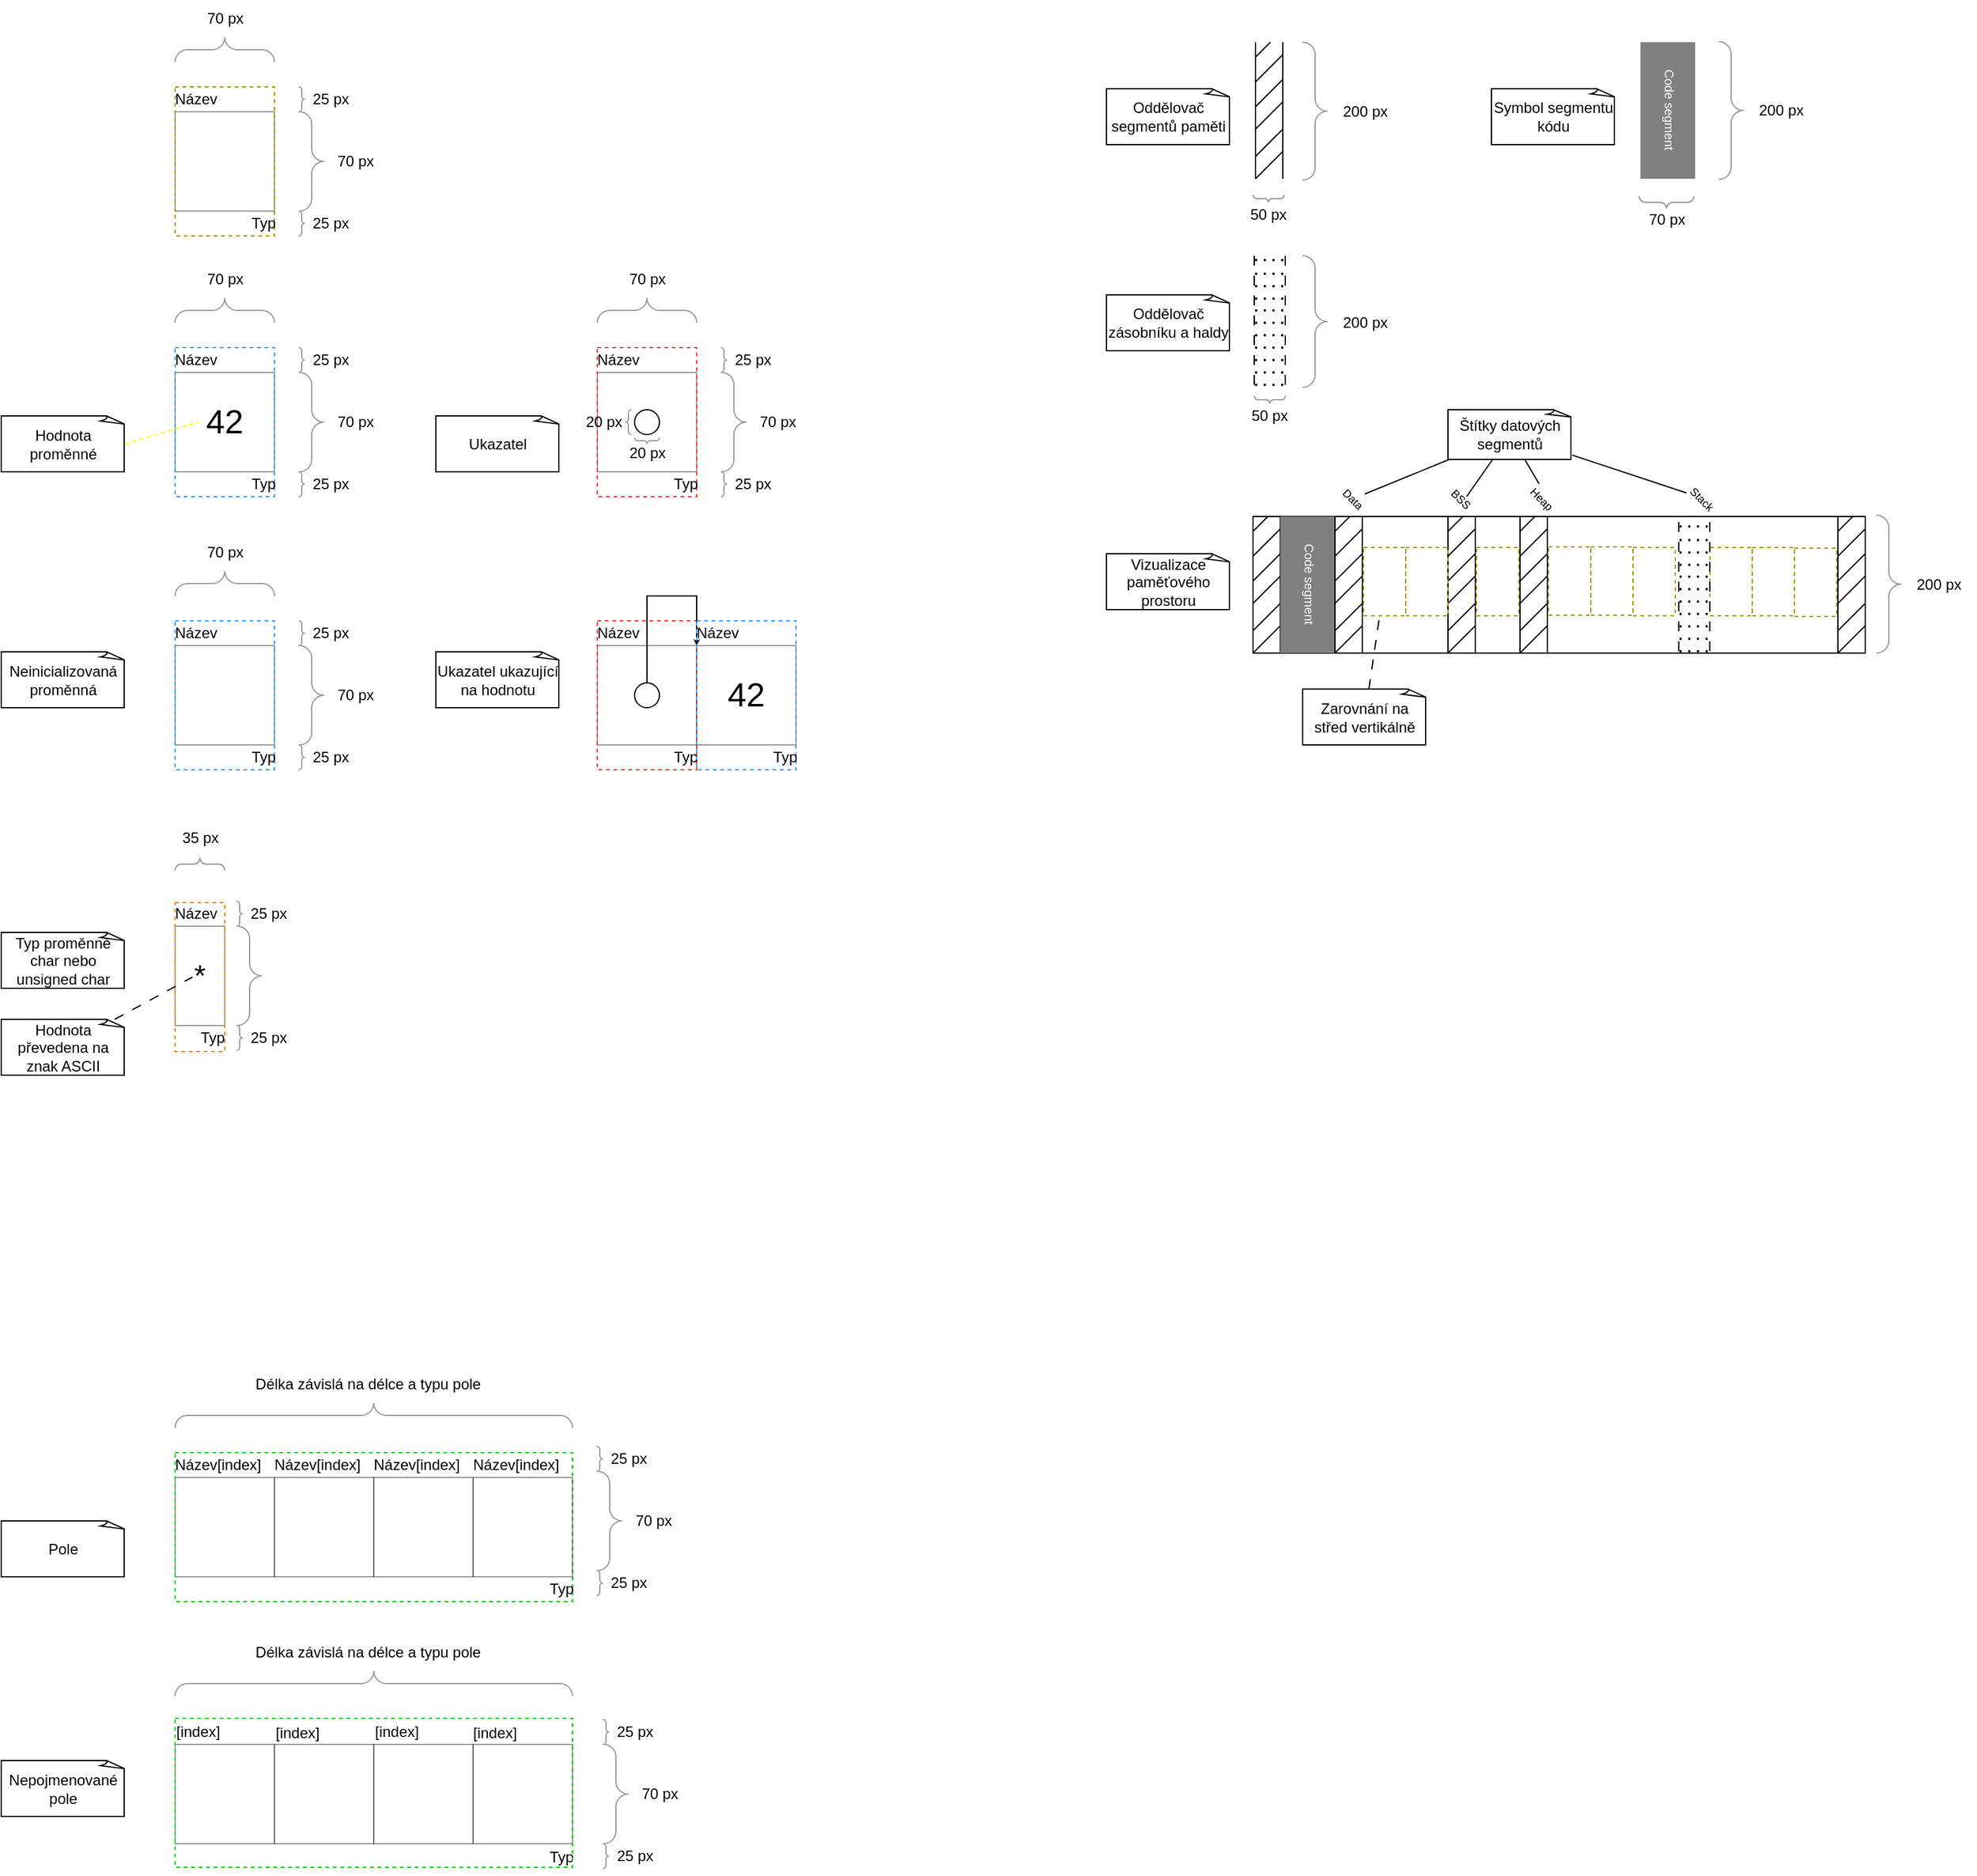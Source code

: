 <mxfile version="26.0.4">
  <diagram name="Page-1" id="7ovBsZvw0-aW2n6-h1uS">
    <mxGraphModel dx="2231" dy="1299" grid="1" gridSize="10" guides="1" tooltips="1" connect="1" arrows="1" fold="1" page="1" pageScale="1" pageWidth="850" pageHeight="1100" math="0" shadow="0">
      <root>
        <mxCell id="0" />
        <mxCell id="1" parent="0" />
        <mxCell id="ofzu4_VkUkSll2sHKQfo-1" value="" style="rounded=0;whiteSpace=wrap;html=1;strokeColor=default;strokeWidth=1;perimeterSpacing=0;opacity=40;" parent="1" vertex="1">
          <mxGeometry x="140" y="90" width="80" height="80" as="geometry" />
        </mxCell>
        <mxCell id="ofzu4_VkUkSll2sHKQfo-2" value="" style="verticalLabelPosition=bottom;shadow=0;dashed=0;align=center;html=1;verticalAlign=top;strokeWidth=1;shape=mxgraph.mockup.markup.curlyBrace;whiteSpace=wrap;strokeColor=#999999;" parent="1" vertex="1">
          <mxGeometry x="140" y="30" width="80" height="20" as="geometry" />
        </mxCell>
        <mxCell id="ofzu4_VkUkSll2sHKQfo-3" value="70 px" style="text;html=1;align=center;verticalAlign=middle;resizable=0;points=[];autosize=1;strokeColor=none;fillColor=none;" parent="1" vertex="1">
          <mxGeometry x="155" width="50" height="30" as="geometry" />
        </mxCell>
        <mxCell id="ofzu4_VkUkSll2sHKQfo-4" value="" style="verticalLabelPosition=bottom;shadow=0;dashed=0;align=center;html=1;verticalAlign=top;strokeWidth=1;shape=mxgraph.mockup.markup.curlyBrace;whiteSpace=wrap;strokeColor=#999999;rotation=90;" parent="1" vertex="1">
          <mxGeometry x="210" y="120" width="80" height="20" as="geometry" />
        </mxCell>
        <mxCell id="ofzu4_VkUkSll2sHKQfo-5" value="70 px" style="text;html=1;align=center;verticalAlign=middle;resizable=0;points=[];autosize=1;strokeColor=none;fillColor=none;" parent="1" vertex="1">
          <mxGeometry x="260" y="115" width="50" height="30" as="geometry" />
        </mxCell>
        <mxCell id="ofzu4_VkUkSll2sHKQfo-6" value="" style="rounded=0;whiteSpace=wrap;html=1;fillColor=none;dashed=1;strokeColor=#999900;" parent="1" vertex="1">
          <mxGeometry x="140" y="70" width="80" height="120" as="geometry" />
        </mxCell>
        <mxCell id="ofzu4_VkUkSll2sHKQfo-9" value="Název" style="text;html=1;align=left;verticalAlign=middle;resizable=0;points=[];autosize=1;strokeColor=none;fillColor=none;spacing=0;" parent="1" vertex="1">
          <mxGeometry x="140" y="70" width="50" height="20" as="geometry" />
        </mxCell>
        <mxCell id="ofzu4_VkUkSll2sHKQfo-11" value="Typ" style="text;html=1;align=right;verticalAlign=middle;resizable=0;points=[];autosize=1;strokeColor=none;fillColor=none;spacing=0;" parent="1" vertex="1">
          <mxGeometry x="180" y="170" width="40" height="20" as="geometry" />
        </mxCell>
        <mxCell id="ofzu4_VkUkSll2sHKQfo-14" value="" style="labelPosition=right;align=left;strokeWidth=1;shape=mxgraph.mockup.markup.curlyBrace;html=1;shadow=0;dashed=0;strokeColor=#999999;direction=north;rotation=-180;" parent="1" vertex="1">
          <mxGeometry x="232" y="70" width="20" height="20" as="geometry" />
        </mxCell>
        <mxCell id="ofzu4_VkUkSll2sHKQfo-15" value="25 px" style="text;html=1;align=center;verticalAlign=middle;resizable=0;points=[];autosize=1;strokeColor=none;fillColor=none;" parent="1" vertex="1">
          <mxGeometry x="240" y="65" width="50" height="30" as="geometry" />
        </mxCell>
        <mxCell id="ofzu4_VkUkSll2sHKQfo-17" value="" style="labelPosition=right;align=left;strokeWidth=1;shape=mxgraph.mockup.markup.curlyBrace;html=1;shadow=0;dashed=0;strokeColor=#999999;direction=north;rotation=-180;" parent="1" vertex="1">
          <mxGeometry x="232" y="170" width="20" height="20" as="geometry" />
        </mxCell>
        <mxCell id="ofzu4_VkUkSll2sHKQfo-18" value="25 px" style="text;html=1;align=center;verticalAlign=middle;resizable=0;points=[];autosize=1;strokeColor=none;fillColor=none;" parent="1" vertex="1">
          <mxGeometry x="240" y="165" width="50" height="30" as="geometry" />
        </mxCell>
        <mxCell id="ofzu4_VkUkSll2sHKQfo-19" value="&lt;font style=&quot;font-size: 27px;&quot;&gt;42&lt;/font&gt;" style="rounded=0;whiteSpace=wrap;html=1;strokeColor=default;strokeWidth=1;perimeterSpacing=0;opacity=40;" parent="1" vertex="1">
          <mxGeometry x="140" y="300" width="80" height="80" as="geometry" />
        </mxCell>
        <mxCell id="ofzu4_VkUkSll2sHKQfo-20" value="" style="verticalLabelPosition=bottom;shadow=0;dashed=0;align=center;html=1;verticalAlign=top;strokeWidth=1;shape=mxgraph.mockup.markup.curlyBrace;whiteSpace=wrap;strokeColor=#999999;" parent="1" vertex="1">
          <mxGeometry x="140" y="240" width="80" height="20" as="geometry" />
        </mxCell>
        <mxCell id="ofzu4_VkUkSll2sHKQfo-21" value="70 px" style="text;html=1;align=center;verticalAlign=middle;resizable=0;points=[];autosize=1;strokeColor=none;fillColor=none;" parent="1" vertex="1">
          <mxGeometry x="155" y="210" width="50" height="30" as="geometry" />
        </mxCell>
        <mxCell id="ofzu4_VkUkSll2sHKQfo-22" value="" style="verticalLabelPosition=bottom;shadow=0;dashed=0;align=center;html=1;verticalAlign=top;strokeWidth=1;shape=mxgraph.mockup.markup.curlyBrace;whiteSpace=wrap;strokeColor=#999999;rotation=90;" parent="1" vertex="1">
          <mxGeometry x="210" y="330" width="80" height="20" as="geometry" />
        </mxCell>
        <mxCell id="ofzu4_VkUkSll2sHKQfo-23" value="70 px" style="text;html=1;align=center;verticalAlign=middle;resizable=0;points=[];autosize=1;strokeColor=none;fillColor=none;" parent="1" vertex="1">
          <mxGeometry x="260" y="325" width="50" height="30" as="geometry" />
        </mxCell>
        <mxCell id="ofzu4_VkUkSll2sHKQfo-24" value="" style="rounded=0;whiteSpace=wrap;html=1;fillColor=none;dashed=1;strokeColor=#3399FF;" parent="1" vertex="1">
          <mxGeometry x="140" y="280" width="80" height="120" as="geometry" />
        </mxCell>
        <mxCell id="ofzu4_VkUkSll2sHKQfo-25" value="Název" style="text;html=1;align=left;verticalAlign=middle;resizable=0;points=[];autosize=1;strokeColor=none;fillColor=none;spacing=0;" parent="1" vertex="1">
          <mxGeometry x="140" y="280" width="50" height="20" as="geometry" />
        </mxCell>
        <mxCell id="ofzu4_VkUkSll2sHKQfo-26" value="Typ" style="text;html=1;align=right;verticalAlign=middle;resizable=0;points=[];autosize=1;strokeColor=none;fillColor=none;spacing=0;" parent="1" vertex="1">
          <mxGeometry x="180" y="380" width="40" height="20" as="geometry" />
        </mxCell>
        <mxCell id="ofzu4_VkUkSll2sHKQfo-27" value="" style="labelPosition=right;align=left;strokeWidth=1;shape=mxgraph.mockup.markup.curlyBrace;html=1;shadow=0;dashed=0;strokeColor=#999999;direction=north;rotation=-180;" parent="1" vertex="1">
          <mxGeometry x="232" y="280" width="20" height="20" as="geometry" />
        </mxCell>
        <mxCell id="ofzu4_VkUkSll2sHKQfo-28" value="25 px" style="text;html=1;align=center;verticalAlign=middle;resizable=0;points=[];autosize=1;strokeColor=none;fillColor=none;" parent="1" vertex="1">
          <mxGeometry x="240" y="275" width="50" height="30" as="geometry" />
        </mxCell>
        <mxCell id="ofzu4_VkUkSll2sHKQfo-29" value="" style="labelPosition=right;align=left;strokeWidth=1;shape=mxgraph.mockup.markup.curlyBrace;html=1;shadow=0;dashed=0;strokeColor=#999999;direction=north;rotation=-180;" parent="1" vertex="1">
          <mxGeometry x="232" y="380" width="20" height="20" as="geometry" />
        </mxCell>
        <mxCell id="ofzu4_VkUkSll2sHKQfo-30" value="25 px" style="text;html=1;align=center;verticalAlign=middle;resizable=0;points=[];autosize=1;strokeColor=none;fillColor=none;" parent="1" vertex="1">
          <mxGeometry x="240" y="375" width="50" height="30" as="geometry" />
        </mxCell>
        <mxCell id="ofzu4_VkUkSll2sHKQfo-31" value="Hodnota proměnné" style="whiteSpace=wrap;html=1;shape=mxgraph.basic.document" parent="1" vertex="1">
          <mxGeometry y="335" width="100" height="45" as="geometry" />
        </mxCell>
        <mxCell id="ofzu4_VkUkSll2sHKQfo-34" value="" style="endArrow=none;dashed=1;html=1;strokeWidth=1;rounded=0;exitX=1;exitY=0.5;exitDx=0;exitDy=0;exitPerimeter=0;strokeColor=#FFFF00;" parent="1" source="ofzu4_VkUkSll2sHKQfo-31" edge="1">
          <mxGeometry width="50" height="50" relative="1" as="geometry">
            <mxPoint x="30" y="400" as="sourcePoint" />
            <mxPoint x="159" y="340" as="targetPoint" />
          </mxGeometry>
        </mxCell>
        <mxCell id="ofzu4_VkUkSll2sHKQfo-35" value="" style="rounded=0;whiteSpace=wrap;html=1;strokeColor=default;strokeWidth=1;perimeterSpacing=0;opacity=40;" parent="1" vertex="1">
          <mxGeometry x="480" y="300" width="80" height="80" as="geometry" />
        </mxCell>
        <mxCell id="ofzu4_VkUkSll2sHKQfo-36" value="" style="verticalLabelPosition=bottom;shadow=0;dashed=0;align=center;html=1;verticalAlign=top;strokeWidth=1;shape=mxgraph.mockup.markup.curlyBrace;whiteSpace=wrap;strokeColor=#999999;" parent="1" vertex="1">
          <mxGeometry x="480" y="240" width="80" height="20" as="geometry" />
        </mxCell>
        <mxCell id="ofzu4_VkUkSll2sHKQfo-37" value="70 px" style="text;html=1;align=center;verticalAlign=middle;resizable=0;points=[];autosize=1;strokeColor=none;fillColor=none;" parent="1" vertex="1">
          <mxGeometry x="495" y="210" width="50" height="30" as="geometry" />
        </mxCell>
        <mxCell id="ofzu4_VkUkSll2sHKQfo-38" value="" style="verticalLabelPosition=bottom;shadow=0;dashed=0;align=center;html=1;verticalAlign=top;strokeWidth=1;shape=mxgraph.mockup.markup.curlyBrace;whiteSpace=wrap;strokeColor=#999999;rotation=90;" parent="1" vertex="1">
          <mxGeometry x="550" y="330" width="80" height="20" as="geometry" />
        </mxCell>
        <mxCell id="ofzu4_VkUkSll2sHKQfo-39" value="70 px" style="text;html=1;align=center;verticalAlign=middle;resizable=0;points=[];autosize=1;strokeColor=none;fillColor=none;" parent="1" vertex="1">
          <mxGeometry x="600" y="325" width="50" height="30" as="geometry" />
        </mxCell>
        <mxCell id="ofzu4_VkUkSll2sHKQfo-40" value="" style="rounded=0;whiteSpace=wrap;html=1;fillColor=none;dashed=1;strokeColor=#FF3333;" parent="1" vertex="1">
          <mxGeometry x="480" y="280" width="80" height="120" as="geometry" />
        </mxCell>
        <mxCell id="ofzu4_VkUkSll2sHKQfo-41" value="Název" style="text;html=1;align=left;verticalAlign=middle;resizable=0;points=[];autosize=1;strokeColor=none;fillColor=none;spacing=0;" parent="1" vertex="1">
          <mxGeometry x="480" y="280" width="50" height="20" as="geometry" />
        </mxCell>
        <mxCell id="ofzu4_VkUkSll2sHKQfo-42" value="Typ" style="text;html=1;align=right;verticalAlign=middle;resizable=0;points=[];autosize=1;strokeColor=none;fillColor=none;spacing=0;" parent="1" vertex="1">
          <mxGeometry x="520" y="380" width="40" height="20" as="geometry" />
        </mxCell>
        <mxCell id="ofzu4_VkUkSll2sHKQfo-43" value="" style="labelPosition=right;align=left;strokeWidth=1;shape=mxgraph.mockup.markup.curlyBrace;html=1;shadow=0;dashed=0;strokeColor=#999999;direction=north;rotation=-180;" parent="1" vertex="1">
          <mxGeometry x="572" y="280" width="20" height="20" as="geometry" />
        </mxCell>
        <mxCell id="ofzu4_VkUkSll2sHKQfo-44" value="25 px" style="text;html=1;align=center;verticalAlign=middle;resizable=0;points=[];autosize=1;strokeColor=none;fillColor=none;" parent="1" vertex="1">
          <mxGeometry x="580" y="275" width="50" height="30" as="geometry" />
        </mxCell>
        <mxCell id="ofzu4_VkUkSll2sHKQfo-45" value="" style="labelPosition=right;align=left;strokeWidth=1;shape=mxgraph.mockup.markup.curlyBrace;html=1;shadow=0;dashed=0;strokeColor=#999999;direction=north;rotation=-180;" parent="1" vertex="1">
          <mxGeometry x="572" y="380" width="20" height="20" as="geometry" />
        </mxCell>
        <mxCell id="ofzu4_VkUkSll2sHKQfo-46" value="25 px" style="text;html=1;align=center;verticalAlign=middle;resizable=0;points=[];autosize=1;strokeColor=none;fillColor=none;" parent="1" vertex="1">
          <mxGeometry x="580" y="375" width="50" height="30" as="geometry" />
        </mxCell>
        <mxCell id="ofzu4_VkUkSll2sHKQfo-47" value="" style="ellipse;whiteSpace=wrap;html=1;aspect=fixed;fillColor=#FFFFFF;" parent="1" vertex="1">
          <mxGeometry x="510" y="330" width="20" height="20" as="geometry" />
        </mxCell>
        <mxCell id="ofzu4_VkUkSll2sHKQfo-49" value="" style="verticalLabelPosition=bottom;shadow=0;dashed=0;align=center;html=1;verticalAlign=top;strokeWidth=1;shape=mxgraph.mockup.markup.curlyBrace;whiteSpace=wrap;strokeColor=#999999;rotation=-180;" parent="1" vertex="1">
          <mxGeometry x="510" y="345" width="20" height="20" as="geometry" />
        </mxCell>
        <mxCell id="ofzu4_VkUkSll2sHKQfo-50" value="20 px" style="text;html=1;align=center;verticalAlign=middle;resizable=0;points=[];autosize=1;strokeColor=none;fillColor=none;spacing=0;" parent="1" vertex="1">
          <mxGeometry x="495" y="355" width="50" height="20" as="geometry" />
        </mxCell>
        <mxCell id="ofzu4_VkUkSll2sHKQfo-53" value="" style="verticalLabelPosition=bottom;shadow=0;dashed=0;align=center;html=1;verticalAlign=top;strokeWidth=1;shape=mxgraph.mockup.markup.curlyBrace;whiteSpace=wrap;strokeColor=#999999;rotation=-90;" parent="1" vertex="1">
          <mxGeometry x="495" y="330" width="20" height="20" as="geometry" />
        </mxCell>
        <mxCell id="ofzu4_VkUkSll2sHKQfo-54" value="20 px" style="text;html=1;align=center;verticalAlign=middle;resizable=0;points=[];autosize=1;strokeColor=none;fillColor=none;spacing=0;" parent="1" vertex="1">
          <mxGeometry x="460" y="330" width="50" height="20" as="geometry" />
        </mxCell>
        <mxCell id="ofzu4_VkUkSll2sHKQfo-55" value="" style="rounded=0;whiteSpace=wrap;html=1;strokeColor=default;strokeWidth=1;perimeterSpacing=0;opacity=40;" parent="1" vertex="1">
          <mxGeometry x="140" y="520" width="80" height="80" as="geometry" />
        </mxCell>
        <mxCell id="ofzu4_VkUkSll2sHKQfo-56" value="" style="verticalLabelPosition=bottom;shadow=0;dashed=0;align=center;html=1;verticalAlign=top;strokeWidth=1;shape=mxgraph.mockup.markup.curlyBrace;whiteSpace=wrap;strokeColor=#999999;" parent="1" vertex="1">
          <mxGeometry x="140" y="460" width="80" height="20" as="geometry" />
        </mxCell>
        <mxCell id="ofzu4_VkUkSll2sHKQfo-57" value="70 px" style="text;html=1;align=center;verticalAlign=middle;resizable=0;points=[];autosize=1;strokeColor=none;fillColor=none;" parent="1" vertex="1">
          <mxGeometry x="155" y="430" width="50" height="30" as="geometry" />
        </mxCell>
        <mxCell id="ofzu4_VkUkSll2sHKQfo-58" value="" style="verticalLabelPosition=bottom;shadow=0;dashed=0;align=center;html=1;verticalAlign=top;strokeWidth=1;shape=mxgraph.mockup.markup.curlyBrace;whiteSpace=wrap;strokeColor=#999999;rotation=90;" parent="1" vertex="1">
          <mxGeometry x="210" y="550" width="80" height="20" as="geometry" />
        </mxCell>
        <mxCell id="ofzu4_VkUkSll2sHKQfo-59" value="" style="rounded=0;whiteSpace=wrap;html=1;fillColor=none;dashed=1;strokeColor=#3399FF;" parent="1" vertex="1">
          <mxGeometry x="140" y="500" width="80" height="120" as="geometry" />
        </mxCell>
        <mxCell id="ofzu4_VkUkSll2sHKQfo-60" value="Název" style="text;html=1;align=left;verticalAlign=middle;resizable=0;points=[];autosize=1;strokeColor=none;fillColor=none;spacing=0;" parent="1" vertex="1">
          <mxGeometry x="140" y="500" width="50" height="20" as="geometry" />
        </mxCell>
        <mxCell id="ofzu4_VkUkSll2sHKQfo-61" value="Typ" style="text;html=1;align=right;verticalAlign=middle;resizable=0;points=[];autosize=1;strokeColor=none;fillColor=none;spacing=0;" parent="1" vertex="1">
          <mxGeometry x="180" y="600" width="40" height="20" as="geometry" />
        </mxCell>
        <mxCell id="ofzu4_VkUkSll2sHKQfo-62" value="" style="labelPosition=right;align=left;strokeWidth=1;shape=mxgraph.mockup.markup.curlyBrace;html=1;shadow=0;dashed=0;strokeColor=#999999;direction=north;rotation=-180;" parent="1" vertex="1">
          <mxGeometry x="232" y="500" width="20" height="20" as="geometry" />
        </mxCell>
        <mxCell id="ofzu4_VkUkSll2sHKQfo-63" value="25 px" style="text;html=1;align=center;verticalAlign=middle;resizable=0;points=[];autosize=1;strokeColor=none;fillColor=none;" parent="1" vertex="1">
          <mxGeometry x="240" y="495" width="50" height="30" as="geometry" />
        </mxCell>
        <mxCell id="ofzu4_VkUkSll2sHKQfo-64" value="" style="labelPosition=right;align=left;strokeWidth=1;shape=mxgraph.mockup.markup.curlyBrace;html=1;shadow=0;dashed=0;strokeColor=#999999;direction=north;rotation=-180;" parent="1" vertex="1">
          <mxGeometry x="232" y="600" width="20" height="20" as="geometry" />
        </mxCell>
        <mxCell id="ofzu4_VkUkSll2sHKQfo-65" value="25 px" style="text;html=1;align=center;verticalAlign=middle;resizable=0;points=[];autosize=1;strokeColor=none;fillColor=none;" parent="1" vertex="1">
          <mxGeometry x="240" y="595" width="50" height="30" as="geometry" />
        </mxCell>
        <mxCell id="ofzu4_VkUkSll2sHKQfo-66" value="Neinicializovaná proměnná" style="whiteSpace=wrap;html=1;shape=mxgraph.basic.document" parent="1" vertex="1">
          <mxGeometry y="525" width="100" height="45" as="geometry" />
        </mxCell>
        <mxCell id="ofzu4_VkUkSll2sHKQfo-67" value="70 px" style="text;html=1;align=center;verticalAlign=middle;resizable=0;points=[];autosize=1;strokeColor=none;fillColor=none;" parent="1" vertex="1">
          <mxGeometry x="260" y="545" width="50" height="30" as="geometry" />
        </mxCell>
        <mxCell id="ofzu4_VkUkSll2sHKQfo-68" value="" style="rounded=0;whiteSpace=wrap;html=1;strokeColor=default;strokeWidth=1;perimeterSpacing=0;opacity=40;" parent="1" vertex="1">
          <mxGeometry x="480" y="520" width="80" height="80" as="geometry" />
        </mxCell>
        <mxCell id="ofzu4_VkUkSll2sHKQfo-73" value="" style="rounded=0;whiteSpace=wrap;html=1;fillColor=none;dashed=1;strokeColor=#FF3333;" parent="1" vertex="1">
          <mxGeometry x="480" y="500" width="80" height="120" as="geometry" />
        </mxCell>
        <mxCell id="ofzu4_VkUkSll2sHKQfo-74" value="Název" style="text;html=1;align=left;verticalAlign=middle;resizable=0;points=[];autosize=1;strokeColor=none;fillColor=none;spacing=0;" parent="1" vertex="1">
          <mxGeometry x="480" y="500" width="50" height="20" as="geometry" />
        </mxCell>
        <mxCell id="ofzu4_VkUkSll2sHKQfo-75" value="Typ" style="text;html=1;align=right;verticalAlign=middle;resizable=0;points=[];autosize=1;strokeColor=none;fillColor=none;spacing=0;" parent="1" vertex="1">
          <mxGeometry x="520" y="600" width="40" height="20" as="geometry" />
        </mxCell>
        <mxCell id="ofzu4_VkUkSll2sHKQfo-80" style="rounded=0;orthogonalLoop=1;jettySize=auto;html=1;entryX=0;entryY=0;entryDx=0;entryDy=0;endSize=2;" parent="1" source="ofzu4_VkUkSll2sHKQfo-81" target="ofzu4_VkUkSll2sHKQfo-87" edge="1">
          <mxGeometry relative="1" as="geometry">
            <mxPoint x="520" y="460" as="targetPoint" />
            <Array as="points">
              <mxPoint x="520" y="480" />
              <mxPoint x="560" y="480" />
            </Array>
          </mxGeometry>
        </mxCell>
        <mxCell id="ofzu4_VkUkSll2sHKQfo-81" value="" style="ellipse;whiteSpace=wrap;html=1;aspect=fixed;fillColor=#FFFFFF;" parent="1" vertex="1">
          <mxGeometry x="510" y="550" width="20" height="20" as="geometry" />
        </mxCell>
        <mxCell id="ofzu4_VkUkSll2sHKQfo-87" value="&lt;span style=&quot;font-size: 27px;&quot;&gt;42&lt;/span&gt;" style="rounded=0;whiteSpace=wrap;html=1;strokeColor=default;strokeWidth=1;perimeterSpacing=0;opacity=40;" parent="1" vertex="1">
          <mxGeometry x="560" y="520" width="80" height="80" as="geometry" />
        </mxCell>
        <mxCell id="ofzu4_VkUkSll2sHKQfo-88" value="" style="rounded=0;whiteSpace=wrap;html=1;fillColor=none;dashed=1;strokeColor=#3399FF;" parent="1" vertex="1">
          <mxGeometry x="560" y="500" width="80" height="120" as="geometry" />
        </mxCell>
        <mxCell id="ofzu4_VkUkSll2sHKQfo-89" value="Název" style="text;html=1;align=left;verticalAlign=middle;resizable=0;points=[];autosize=1;strokeColor=none;fillColor=none;spacing=0;" parent="1" vertex="1">
          <mxGeometry x="560" y="500" width="50" height="20" as="geometry" />
        </mxCell>
        <mxCell id="ofzu4_VkUkSll2sHKQfo-90" value="Typ" style="text;html=1;align=right;verticalAlign=middle;resizable=0;points=[];autosize=1;strokeColor=none;fillColor=none;spacing=0;" parent="1" vertex="1">
          <mxGeometry x="600" y="600" width="40" height="20" as="geometry" />
        </mxCell>
        <mxCell id="ofzu4_VkUkSll2sHKQfo-92" value="&lt;span style=&quot;font-size: 24px;&quot;&gt;*&lt;/span&gt;" style="rounded=0;whiteSpace=wrap;html=1;strokeColor=default;strokeWidth=1;perimeterSpacing=0;opacity=40;" parent="1" vertex="1">
          <mxGeometry x="140" y="746" width="40" height="80" as="geometry" />
        </mxCell>
        <mxCell id="ofzu4_VkUkSll2sHKQfo-93" value="" style="verticalLabelPosition=bottom;shadow=0;dashed=0;align=center;html=1;verticalAlign=top;strokeWidth=1;shape=mxgraph.mockup.markup.curlyBrace;whiteSpace=wrap;strokeColor=#999999;" parent="1" vertex="1">
          <mxGeometry x="140" y="686" width="40" height="20" as="geometry" />
        </mxCell>
        <mxCell id="ofzu4_VkUkSll2sHKQfo-94" value="35 px" style="text;html=1;align=center;verticalAlign=middle;resizable=0;points=[];autosize=1;strokeColor=none;fillColor=none;" parent="1" vertex="1">
          <mxGeometry x="135" y="660" width="50" height="30" as="geometry" />
        </mxCell>
        <mxCell id="ofzu4_VkUkSll2sHKQfo-95" value="" style="verticalLabelPosition=bottom;shadow=0;dashed=0;align=center;html=1;verticalAlign=top;strokeWidth=1;shape=mxgraph.mockup.markup.curlyBrace;whiteSpace=wrap;strokeColor=#999999;rotation=90;" parent="1" vertex="1">
          <mxGeometry x="160" y="776" width="80" height="20" as="geometry" />
        </mxCell>
        <mxCell id="ofzu4_VkUkSll2sHKQfo-96" value="" style="rounded=0;whiteSpace=wrap;html=1;fillColor=none;dashed=1;strokeColor=#FF8000;" parent="1" vertex="1">
          <mxGeometry x="140" y="727" width="40" height="120" as="geometry" />
        </mxCell>
        <mxCell id="ofzu4_VkUkSll2sHKQfo-97" value="Název" style="text;html=1;align=left;verticalAlign=middle;resizable=0;points=[];autosize=1;strokeColor=none;fillColor=none;spacing=0;" parent="1" vertex="1">
          <mxGeometry x="140" y="726" width="50" height="20" as="geometry" />
        </mxCell>
        <mxCell id="ofzu4_VkUkSll2sHKQfo-98" value="Typ" style="text;html=1;align=right;verticalAlign=middle;resizable=0;points=[];autosize=1;strokeColor=none;fillColor=none;spacing=0;" parent="1" vertex="1">
          <mxGeometry x="139" y="826" width="40" height="20" as="geometry" />
        </mxCell>
        <mxCell id="ofzu4_VkUkSll2sHKQfo-99" value="" style="labelPosition=right;align=left;strokeWidth=1;shape=mxgraph.mockup.markup.curlyBrace;html=1;shadow=0;dashed=0;strokeColor=#999999;direction=north;rotation=-180;" parent="1" vertex="1">
          <mxGeometry x="182" y="726" width="20" height="20" as="geometry" />
        </mxCell>
        <mxCell id="ofzu4_VkUkSll2sHKQfo-100" value="25 px" style="text;html=1;align=center;verticalAlign=middle;resizable=0;points=[];autosize=1;strokeColor=none;fillColor=none;" parent="1" vertex="1">
          <mxGeometry x="190" y="721" width="50" height="30" as="geometry" />
        </mxCell>
        <mxCell id="ofzu4_VkUkSll2sHKQfo-101" value="" style="labelPosition=right;align=left;strokeWidth=1;shape=mxgraph.mockup.markup.curlyBrace;html=1;shadow=0;dashed=0;strokeColor=#999999;direction=north;rotation=-180;" parent="1" vertex="1">
          <mxGeometry x="182" y="826" width="20" height="20" as="geometry" />
        </mxCell>
        <mxCell id="ofzu4_VkUkSll2sHKQfo-102" value="25 px" style="text;html=1;align=center;verticalAlign=middle;resizable=0;points=[];autosize=1;strokeColor=none;fillColor=none;" parent="1" vertex="1">
          <mxGeometry x="190" y="821" width="50" height="30" as="geometry" />
        </mxCell>
        <mxCell id="ofzu4_VkUkSll2sHKQfo-103" value="Typ proměnné char nebo unsigned char" style="whiteSpace=wrap;html=1;shape=mxgraph.basic.document" parent="1" vertex="1">
          <mxGeometry y="751" width="100" height="45" as="geometry" />
        </mxCell>
        <mxCell id="ofzu4_VkUkSll2sHKQfo-105" value="Ukazatel" style="whiteSpace=wrap;html=1;shape=mxgraph.basic.document" parent="1" vertex="1">
          <mxGeometry x="350" y="335" width="100" height="45" as="geometry" />
        </mxCell>
        <mxCell id="ofzu4_VkUkSll2sHKQfo-106" value="Ukazatel ukazující na hodnotu" style="whiteSpace=wrap;html=1;shape=mxgraph.basic.document" parent="1" vertex="1">
          <mxGeometry x="350" y="525" width="100" height="45" as="geometry" />
        </mxCell>
        <mxCell id="ofzu4_VkUkSll2sHKQfo-107" value="Pole" style="whiteSpace=wrap;html=1;shape=mxgraph.basic.document" parent="1" vertex="1">
          <mxGeometry y="1225" width="100" height="45" as="geometry" />
        </mxCell>
        <mxCell id="ofzu4_VkUkSll2sHKQfo-110" value="" style="rounded=0;whiteSpace=wrap;html=1;strokeColor=default;strokeWidth=1;perimeterSpacing=0;opacity=40;" parent="1" vertex="1">
          <mxGeometry x="140" y="1190" width="80" height="80" as="geometry" />
        </mxCell>
        <mxCell id="ofzu4_VkUkSll2sHKQfo-111" value="" style="verticalLabelPosition=bottom;shadow=0;dashed=0;align=center;html=1;verticalAlign=top;strokeWidth=1;shape=mxgraph.mockup.markup.curlyBrace;whiteSpace=wrap;strokeColor=#999999;" parent="1" vertex="1">
          <mxGeometry x="140" y="1130" width="320" height="20" as="geometry" />
        </mxCell>
        <mxCell id="ofzu4_VkUkSll2sHKQfo-112" value="" style="verticalLabelPosition=bottom;shadow=0;dashed=0;align=center;html=1;verticalAlign=top;strokeWidth=1;shape=mxgraph.mockup.markup.curlyBrace;whiteSpace=wrap;strokeColor=#999999;rotation=90;" parent="1" vertex="1">
          <mxGeometry x="450" y="1215" width="80" height="20" as="geometry" />
        </mxCell>
        <mxCell id="ofzu4_VkUkSll2sHKQfo-113" value="70 px" style="text;html=1;align=center;verticalAlign=middle;resizable=0;points=[];autosize=1;strokeColor=none;fillColor=none;" parent="1" vertex="1">
          <mxGeometry x="500" y="1210" width="50" height="30" as="geometry" />
        </mxCell>
        <mxCell id="ofzu4_VkUkSll2sHKQfo-114" value="" style="rounded=0;whiteSpace=wrap;html=1;fillColor=none;dashed=1;strokeColor=#00CC00;" parent="1" vertex="1">
          <mxGeometry x="140" y="1170" width="320" height="120" as="geometry" />
        </mxCell>
        <mxCell id="ofzu4_VkUkSll2sHKQfo-115" value="Název[index]" style="text;html=1;align=left;verticalAlign=middle;resizable=0;points=[];autosize=1;strokeColor=none;fillColor=none;spacing=0;" parent="1" vertex="1">
          <mxGeometry x="140" y="1170" width="90" height="20" as="geometry" />
        </mxCell>
        <mxCell id="ofzu4_VkUkSll2sHKQfo-116" value="Typ" style="text;html=1;align=right;verticalAlign=middle;resizable=0;points=[];autosize=1;strokeColor=none;fillColor=none;spacing=0;" parent="1" vertex="1">
          <mxGeometry x="420" y="1270" width="40" height="20" as="geometry" />
        </mxCell>
        <mxCell id="ofzu4_VkUkSll2sHKQfo-117" value="" style="labelPosition=right;align=left;strokeWidth=1;shape=mxgraph.mockup.markup.curlyBrace;html=1;shadow=0;dashed=0;strokeColor=#999999;direction=north;rotation=-180;" parent="1" vertex="1">
          <mxGeometry x="472" y="1165" width="20" height="20" as="geometry" />
        </mxCell>
        <mxCell id="ofzu4_VkUkSll2sHKQfo-118" value="25 px" style="text;html=1;align=center;verticalAlign=middle;resizable=0;points=[];autosize=1;strokeColor=none;fillColor=none;" parent="1" vertex="1">
          <mxGeometry x="480" y="1160" width="50" height="30" as="geometry" />
        </mxCell>
        <mxCell id="ofzu4_VkUkSll2sHKQfo-119" value="" style="labelPosition=right;align=left;strokeWidth=1;shape=mxgraph.mockup.markup.curlyBrace;html=1;shadow=0;dashed=0;strokeColor=#999999;direction=north;rotation=-180;" parent="1" vertex="1">
          <mxGeometry x="472" y="1265" width="20" height="20" as="geometry" />
        </mxCell>
        <mxCell id="ofzu4_VkUkSll2sHKQfo-120" value="25 px" style="text;html=1;align=center;verticalAlign=middle;resizable=0;points=[];autosize=1;strokeColor=none;fillColor=none;" parent="1" vertex="1">
          <mxGeometry x="480" y="1260" width="50" height="30" as="geometry" />
        </mxCell>
        <mxCell id="ofzu4_VkUkSll2sHKQfo-121" value="Délka závislá na délce a typu pole" style="text;html=1;align=center;verticalAlign=middle;resizable=0;points=[];autosize=1;strokeColor=none;fillColor=none;" parent="1" vertex="1">
          <mxGeometry x="195" y="1100" width="200" height="30" as="geometry" />
        </mxCell>
        <mxCell id="ofzu4_VkUkSll2sHKQfo-122" value="" style="rounded=0;whiteSpace=wrap;html=1;strokeColor=default;strokeWidth=1;perimeterSpacing=0;opacity=40;" parent="1" vertex="1">
          <mxGeometry x="220" y="1190" width="80" height="80" as="geometry" />
        </mxCell>
        <mxCell id="ofzu4_VkUkSll2sHKQfo-123" value="Název[index]" style="text;html=1;align=left;verticalAlign=middle;resizable=0;points=[];autosize=1;strokeColor=none;fillColor=none;spacing=0;" parent="1" vertex="1">
          <mxGeometry x="220" y="1170" width="90" height="20" as="geometry" />
        </mxCell>
        <mxCell id="ofzu4_VkUkSll2sHKQfo-124" value="" style="rounded=0;whiteSpace=wrap;html=1;strokeColor=default;strokeWidth=1;perimeterSpacing=0;opacity=40;" parent="1" vertex="1">
          <mxGeometry x="300" y="1190" width="80" height="80" as="geometry" />
        </mxCell>
        <mxCell id="ofzu4_VkUkSll2sHKQfo-125" value="Název[index]" style="text;html=1;align=left;verticalAlign=middle;resizable=0;points=[];autosize=1;strokeColor=none;fillColor=none;spacing=0;" parent="1" vertex="1">
          <mxGeometry x="300" y="1170" width="90" height="20" as="geometry" />
        </mxCell>
        <mxCell id="ofzu4_VkUkSll2sHKQfo-126" value="" style="rounded=0;whiteSpace=wrap;html=1;strokeColor=default;strokeWidth=1;perimeterSpacing=0;opacity=40;" parent="1" vertex="1">
          <mxGeometry x="380" y="1190" width="80" height="80" as="geometry" />
        </mxCell>
        <mxCell id="ofzu4_VkUkSll2sHKQfo-127" value="Název[index]" style="text;html=1;align=left;verticalAlign=middle;resizable=0;points=[];autosize=1;strokeColor=none;fillColor=none;spacing=0;" parent="1" vertex="1">
          <mxGeometry x="380" y="1170" width="90" height="20" as="geometry" />
        </mxCell>
        <mxCell id="ofzu4_VkUkSll2sHKQfo-151" value="Nepojmenované pole" style="whiteSpace=wrap;html=1;shape=mxgraph.basic.document" parent="1" vertex="1">
          <mxGeometry y="1418" width="100" height="45" as="geometry" />
        </mxCell>
        <mxCell id="ofzu4_VkUkSll2sHKQfo-152" value="" style="rounded=0;whiteSpace=wrap;html=1;strokeColor=default;strokeWidth=1;perimeterSpacing=0;opacity=40;" parent="1" vertex="1">
          <mxGeometry x="140" y="1405" width="80" height="80" as="geometry" />
        </mxCell>
        <mxCell id="ofzu4_VkUkSll2sHKQfo-154" value="[index]" style="text;html=1;align=left;verticalAlign=middle;resizable=0;points=[];autosize=1;strokeColor=none;fillColor=none;spacing=0;" parent="1" vertex="1">
          <mxGeometry x="141" y="1385" width="50" height="20" as="geometry" />
        </mxCell>
        <mxCell id="ofzu4_VkUkSll2sHKQfo-156" value="" style="rounded=0;whiteSpace=wrap;html=1;strokeColor=default;strokeWidth=1;perimeterSpacing=0;opacity=40;" parent="1" vertex="1">
          <mxGeometry x="220" y="1405" width="80" height="80" as="geometry" />
        </mxCell>
        <mxCell id="ofzu4_VkUkSll2sHKQfo-157" value="[index]" style="text;html=1;align=left;verticalAlign=middle;resizable=0;points=[];autosize=1;strokeColor=none;fillColor=none;spacing=0;" parent="1" vertex="1">
          <mxGeometry x="221" y="1386" width="50" height="20" as="geometry" />
        </mxCell>
        <mxCell id="ofzu4_VkUkSll2sHKQfo-158" value="" style="rounded=0;whiteSpace=wrap;html=1;strokeColor=default;strokeWidth=1;perimeterSpacing=0;opacity=40;" parent="1" vertex="1">
          <mxGeometry x="300" y="1405" width="80" height="80" as="geometry" />
        </mxCell>
        <mxCell id="ofzu4_VkUkSll2sHKQfo-159" value="[index]" style="text;html=1;align=left;verticalAlign=middle;resizable=0;points=[];autosize=1;strokeColor=none;fillColor=none;spacing=0;" parent="1" vertex="1">
          <mxGeometry x="301" y="1385" width="50" height="20" as="geometry" />
        </mxCell>
        <mxCell id="ofzu4_VkUkSll2sHKQfo-160" value="" style="rounded=0;whiteSpace=wrap;html=1;strokeColor=default;strokeWidth=1;perimeterSpacing=0;opacity=40;" parent="1" vertex="1">
          <mxGeometry x="380" y="1405" width="80" height="80" as="geometry" />
        </mxCell>
        <mxCell id="ofzu4_VkUkSll2sHKQfo-161" value="[index]" style="text;html=1;align=left;verticalAlign=middle;resizable=0;points=[];autosize=1;strokeColor=none;fillColor=none;spacing=0;" parent="1" vertex="1">
          <mxGeometry x="380" y="1386" width="50" height="20" as="geometry" />
        </mxCell>
        <mxCell id="ofzu4_VkUkSll2sHKQfo-162" value="Typ" style="text;html=1;align=right;verticalAlign=middle;resizable=0;points=[];autosize=1;strokeColor=none;fillColor=none;spacing=0;" parent="1" vertex="1">
          <mxGeometry x="420" y="1486" width="40" height="20" as="geometry" />
        </mxCell>
        <mxCell id="ofzu4_VkUkSll2sHKQfo-163" value="" style="rounded=0;whiteSpace=wrap;html=1;fillColor=none;dashed=1;strokeColor=#00CC00;" parent="1" vertex="1">
          <mxGeometry x="140" y="1384" width="320" height="120" as="geometry" />
        </mxCell>
        <mxCell id="ofzu4_VkUkSll2sHKQfo-164" value="" style="verticalLabelPosition=bottom;shadow=0;dashed=0;align=center;html=1;verticalAlign=top;strokeWidth=1;shape=mxgraph.mockup.markup.curlyBrace;whiteSpace=wrap;strokeColor=#999999;rotation=90;" parent="1" vertex="1">
          <mxGeometry x="455" y="1435" width="80" height="20" as="geometry" />
        </mxCell>
        <mxCell id="ofzu4_VkUkSll2sHKQfo-165" value="70 px" style="text;html=1;align=center;verticalAlign=middle;resizable=0;points=[];autosize=1;strokeColor=none;fillColor=none;" parent="1" vertex="1">
          <mxGeometry x="505" y="1430" width="50" height="30" as="geometry" />
        </mxCell>
        <mxCell id="ofzu4_VkUkSll2sHKQfo-166" value="" style="labelPosition=right;align=left;strokeWidth=1;shape=mxgraph.mockup.markup.curlyBrace;html=1;shadow=0;dashed=0;strokeColor=#999999;direction=north;rotation=-180;" parent="1" vertex="1">
          <mxGeometry x="477" y="1385" width="20" height="20" as="geometry" />
        </mxCell>
        <mxCell id="ofzu4_VkUkSll2sHKQfo-167" value="25 px" style="text;html=1;align=center;verticalAlign=middle;resizable=0;points=[];autosize=1;strokeColor=none;fillColor=none;" parent="1" vertex="1">
          <mxGeometry x="485" y="1380" width="50" height="30" as="geometry" />
        </mxCell>
        <mxCell id="ofzu4_VkUkSll2sHKQfo-168" value="" style="labelPosition=right;align=left;strokeWidth=1;shape=mxgraph.mockup.markup.curlyBrace;html=1;shadow=0;dashed=0;strokeColor=#999999;direction=north;rotation=-180;" parent="1" vertex="1">
          <mxGeometry x="477" y="1485" width="20" height="20" as="geometry" />
        </mxCell>
        <mxCell id="ofzu4_VkUkSll2sHKQfo-169" value="25 px" style="text;html=1;align=center;verticalAlign=middle;resizable=0;points=[];autosize=1;strokeColor=none;fillColor=none;" parent="1" vertex="1">
          <mxGeometry x="485" y="1480" width="50" height="30" as="geometry" />
        </mxCell>
        <mxCell id="ofzu4_VkUkSll2sHKQfo-170" value="" style="verticalLabelPosition=bottom;shadow=0;dashed=0;align=center;html=1;verticalAlign=top;strokeWidth=1;shape=mxgraph.mockup.markup.curlyBrace;whiteSpace=wrap;strokeColor=#999999;" parent="1" vertex="1">
          <mxGeometry x="140" y="1346" width="320" height="20" as="geometry" />
        </mxCell>
        <mxCell id="ofzu4_VkUkSll2sHKQfo-171" value="Délka závislá na délce a typu pole" style="text;html=1;align=center;verticalAlign=middle;resizable=0;points=[];autosize=1;strokeColor=none;fillColor=none;" parent="1" vertex="1">
          <mxGeometry x="195" y="1316" width="200" height="30" as="geometry" />
        </mxCell>
        <mxCell id="RMItHFJsb13K6G-oBjnl-5" value="&lt;font style=&quot;font-size: 10px; color: light-dark(rgb(255, 255, 255), rgb(255, 255, 255));&quot;&gt;Code segment&lt;/font&gt;" style="rounded=0;whiteSpace=wrap;html=1;fillColor=#808080;strokeColor=none;textDirection=vertical-lr;" vertex="1" parent="1">
          <mxGeometry x="1320" y="34" width="44" height="110" as="geometry" />
        </mxCell>
        <mxCell id="RMItHFJsb13K6G-oBjnl-39" value="" style="endArrow=none;html=1;rounded=0;" edge="1" parent="1">
          <mxGeometry width="50" height="50" relative="1" as="geometry">
            <mxPoint x="1010" y="144" as="sourcePoint" />
            <mxPoint x="1010" y="34" as="targetPoint" />
          </mxGeometry>
        </mxCell>
        <mxCell id="RMItHFJsb13K6G-oBjnl-40" value="" style="endArrow=none;html=1;rounded=0;" edge="1" parent="1">
          <mxGeometry width="50" height="50" relative="1" as="geometry">
            <mxPoint x="1010" y="66" as="sourcePoint" />
            <mxPoint x="1032" y="44" as="targetPoint" />
          </mxGeometry>
        </mxCell>
        <mxCell id="RMItHFJsb13K6G-oBjnl-41" value="" style="endArrow=none;html=1;rounded=0;" edge="1" parent="1">
          <mxGeometry width="50" height="50" relative="1" as="geometry">
            <mxPoint x="1010" y="86" as="sourcePoint" />
            <mxPoint x="1032" y="64" as="targetPoint" />
          </mxGeometry>
        </mxCell>
        <mxCell id="RMItHFJsb13K6G-oBjnl-42" value="" style="endArrow=none;html=1;rounded=0;" edge="1" parent="1">
          <mxGeometry width="50" height="50" relative="1" as="geometry">
            <mxPoint x="1010" y="104" as="sourcePoint" />
            <mxPoint x="1032" y="82" as="targetPoint" />
            <Array as="points">
              <mxPoint x="1022" y="92" />
            </Array>
          </mxGeometry>
        </mxCell>
        <mxCell id="RMItHFJsb13K6G-oBjnl-43" value="" style="endArrow=none;html=1;rounded=0;" edge="1" parent="1">
          <mxGeometry width="50" height="50" relative="1" as="geometry">
            <mxPoint x="1010" y="126" as="sourcePoint" />
            <mxPoint x="1032" y="104" as="targetPoint" />
          </mxGeometry>
        </mxCell>
        <mxCell id="RMItHFJsb13K6G-oBjnl-44" value="" style="endArrow=none;html=1;rounded=0;" edge="1" parent="1">
          <mxGeometry width="50" height="50" relative="1" as="geometry">
            <mxPoint x="1010" y="144" as="sourcePoint" />
            <mxPoint x="1032" y="122" as="targetPoint" />
          </mxGeometry>
        </mxCell>
        <mxCell id="RMItHFJsb13K6G-oBjnl-46" value="" style="endArrow=none;html=1;rounded=0;" edge="1" parent="1">
          <mxGeometry width="50" height="50" relative="1" as="geometry">
            <mxPoint x="1010" y="46" as="sourcePoint" />
            <mxPoint x="1022" y="34" as="targetPoint" />
          </mxGeometry>
        </mxCell>
        <mxCell id="RMItHFJsb13K6G-oBjnl-61" value="" style="endArrow=none;html=1;rounded=0;" edge="1" parent="1">
          <mxGeometry width="50" height="50" relative="1" as="geometry">
            <mxPoint x="1032" y="144" as="sourcePoint" />
            <mxPoint x="1032" y="34" as="targetPoint" />
          </mxGeometry>
        </mxCell>
        <mxCell id="RMItHFJsb13K6G-oBjnl-62" value="Oddělovač segmentů paměti" style="whiteSpace=wrap;html=1;shape=mxgraph.basic.document" vertex="1" parent="1">
          <mxGeometry x="890" y="71.5" width="100" height="45" as="geometry" />
        </mxCell>
        <mxCell id="RMItHFJsb13K6G-oBjnl-63" value="Oddělovač zásobníku a haldy" style="whiteSpace=wrap;html=1;shape=mxgraph.basic.document" vertex="1" parent="1">
          <mxGeometry x="890" y="237.5" width="100" height="45" as="geometry" />
        </mxCell>
        <mxCell id="RMItHFJsb13K6G-oBjnl-64" value="" style="endArrow=none;html=1;rounded=0;dashed=1;dashPattern=8 8;" edge="1" parent="1">
          <mxGeometry width="50" height="50" relative="1" as="geometry">
            <mxPoint x="1009" y="310" as="sourcePoint" />
            <mxPoint x="1009" y="200" as="targetPoint" />
          </mxGeometry>
        </mxCell>
        <mxCell id="RMItHFJsb13K6G-oBjnl-65" value="" style="endArrow=none;html=1;rounded=0;dashed=1;dashPattern=8 8;" edge="1" parent="1">
          <mxGeometry width="50" height="50" relative="1" as="geometry">
            <mxPoint x="1034" y="310" as="sourcePoint" />
            <mxPoint x="1034" y="200" as="targetPoint" />
          </mxGeometry>
        </mxCell>
        <mxCell id="RMItHFJsb13K6G-oBjnl-68" value="Symbol segmentu kódu" style="whiteSpace=wrap;html=1;shape=mxgraph.basic.document" vertex="1" parent="1">
          <mxGeometry x="1200" y="71.5" width="100" height="45" as="geometry" />
        </mxCell>
        <mxCell id="RMItHFJsb13K6G-oBjnl-69" value="" style="rounded=0;whiteSpace=wrap;html=1;fillColor=none;" vertex="1" parent="1">
          <mxGeometry x="1008" y="416" width="493" height="110" as="geometry" />
        </mxCell>
        <mxCell id="RMItHFJsb13K6G-oBjnl-70" value="Vizualizace paměťového prostoru" style="whiteSpace=wrap;html=1;shape=mxgraph.basic.document" vertex="1" parent="1">
          <mxGeometry x="890" y="446" width="100" height="45" as="geometry" />
        </mxCell>
        <mxCell id="RMItHFJsb13K6G-oBjnl-71" value="" style="endArrow=none;html=1;rounded=0;" edge="1" parent="1">
          <mxGeometry width="50" height="50" relative="1" as="geometry">
            <mxPoint x="1008" y="526" as="sourcePoint" />
            <mxPoint x="1008" y="416" as="targetPoint" />
          </mxGeometry>
        </mxCell>
        <mxCell id="RMItHFJsb13K6G-oBjnl-72" value="" style="endArrow=none;html=1;rounded=0;" edge="1" parent="1">
          <mxGeometry width="50" height="50" relative="1" as="geometry">
            <mxPoint x="1008" y="448" as="sourcePoint" />
            <mxPoint x="1030" y="426" as="targetPoint" />
          </mxGeometry>
        </mxCell>
        <mxCell id="RMItHFJsb13K6G-oBjnl-73" value="" style="endArrow=none;html=1;rounded=0;" edge="1" parent="1">
          <mxGeometry width="50" height="50" relative="1" as="geometry">
            <mxPoint x="1008" y="468" as="sourcePoint" />
            <mxPoint x="1030" y="446" as="targetPoint" />
          </mxGeometry>
        </mxCell>
        <mxCell id="RMItHFJsb13K6G-oBjnl-74" value="" style="endArrow=none;html=1;rounded=0;" edge="1" parent="1">
          <mxGeometry width="50" height="50" relative="1" as="geometry">
            <mxPoint x="1008" y="486" as="sourcePoint" />
            <mxPoint x="1030" y="464" as="targetPoint" />
            <Array as="points">
              <mxPoint x="1020" y="474" />
            </Array>
          </mxGeometry>
        </mxCell>
        <mxCell id="RMItHFJsb13K6G-oBjnl-75" value="" style="endArrow=none;html=1;rounded=0;" edge="1" parent="1">
          <mxGeometry width="50" height="50" relative="1" as="geometry">
            <mxPoint x="1008" y="508" as="sourcePoint" />
            <mxPoint x="1030" y="486" as="targetPoint" />
          </mxGeometry>
        </mxCell>
        <mxCell id="RMItHFJsb13K6G-oBjnl-76" value="" style="endArrow=none;html=1;rounded=0;" edge="1" parent="1">
          <mxGeometry width="50" height="50" relative="1" as="geometry">
            <mxPoint x="1008" y="526" as="sourcePoint" />
            <mxPoint x="1030" y="504" as="targetPoint" />
          </mxGeometry>
        </mxCell>
        <mxCell id="RMItHFJsb13K6G-oBjnl-77" value="" style="endArrow=none;html=1;rounded=0;" edge="1" parent="1">
          <mxGeometry width="50" height="50" relative="1" as="geometry">
            <mxPoint x="1008" y="428" as="sourcePoint" />
            <mxPoint x="1020" y="416" as="targetPoint" />
          </mxGeometry>
        </mxCell>
        <mxCell id="RMItHFJsb13K6G-oBjnl-78" value="" style="endArrow=none;html=1;rounded=0;" edge="1" parent="1">
          <mxGeometry width="50" height="50" relative="1" as="geometry">
            <mxPoint x="1030" y="526" as="sourcePoint" />
            <mxPoint x="1030" y="416" as="targetPoint" />
          </mxGeometry>
        </mxCell>
        <mxCell id="RMItHFJsb13K6G-oBjnl-79" value="&lt;font style=&quot;font-size: 10px; color: light-dark(rgb(255, 255, 255), rgb(255, 255, 255));&quot;&gt;Code segment&lt;/font&gt;" style="rounded=0;whiteSpace=wrap;html=1;fillColor=#808080;strokeColor=none;textDirection=vertical-lr;" vertex="1" parent="1">
          <mxGeometry x="1030" y="416" width="44" height="110" as="geometry" />
        </mxCell>
        <mxCell id="RMItHFJsb13K6G-oBjnl-80" value="" style="endArrow=none;html=1;rounded=0;" edge="1" parent="1">
          <mxGeometry width="50" height="50" relative="1" as="geometry">
            <mxPoint x="1074" y="526" as="sourcePoint" />
            <mxPoint x="1074" y="416" as="targetPoint" />
          </mxGeometry>
        </mxCell>
        <mxCell id="RMItHFJsb13K6G-oBjnl-81" value="" style="endArrow=none;html=1;rounded=0;" edge="1" parent="1">
          <mxGeometry width="50" height="50" relative="1" as="geometry">
            <mxPoint x="1074" y="448" as="sourcePoint" />
            <mxPoint x="1096" y="426" as="targetPoint" />
          </mxGeometry>
        </mxCell>
        <mxCell id="RMItHFJsb13K6G-oBjnl-82" value="" style="endArrow=none;html=1;rounded=0;" edge="1" parent="1">
          <mxGeometry width="50" height="50" relative="1" as="geometry">
            <mxPoint x="1074" y="468" as="sourcePoint" />
            <mxPoint x="1096" y="446" as="targetPoint" />
          </mxGeometry>
        </mxCell>
        <mxCell id="RMItHFJsb13K6G-oBjnl-83" value="" style="endArrow=none;html=1;rounded=0;" edge="1" parent="1">
          <mxGeometry width="50" height="50" relative="1" as="geometry">
            <mxPoint x="1074" y="486" as="sourcePoint" />
            <mxPoint x="1096" y="464" as="targetPoint" />
            <Array as="points">
              <mxPoint x="1086" y="474" />
            </Array>
          </mxGeometry>
        </mxCell>
        <mxCell id="RMItHFJsb13K6G-oBjnl-84" value="" style="endArrow=none;html=1;rounded=0;" edge="1" parent="1">
          <mxGeometry width="50" height="50" relative="1" as="geometry">
            <mxPoint x="1074" y="508" as="sourcePoint" />
            <mxPoint x="1096" y="486" as="targetPoint" />
          </mxGeometry>
        </mxCell>
        <mxCell id="RMItHFJsb13K6G-oBjnl-85" value="" style="endArrow=none;html=1;rounded=0;" edge="1" parent="1">
          <mxGeometry width="50" height="50" relative="1" as="geometry">
            <mxPoint x="1074" y="526" as="sourcePoint" />
            <mxPoint x="1096" y="504" as="targetPoint" />
          </mxGeometry>
        </mxCell>
        <mxCell id="RMItHFJsb13K6G-oBjnl-86" value="" style="endArrow=none;html=1;rounded=0;" edge="1" parent="1">
          <mxGeometry width="50" height="50" relative="1" as="geometry">
            <mxPoint x="1074" y="428" as="sourcePoint" />
            <mxPoint x="1086" y="416" as="targetPoint" />
          </mxGeometry>
        </mxCell>
        <mxCell id="RMItHFJsb13K6G-oBjnl-87" value="" style="endArrow=none;html=1;rounded=0;" edge="1" parent="1">
          <mxGeometry width="50" height="50" relative="1" as="geometry">
            <mxPoint x="1096" y="526" as="sourcePoint" />
            <mxPoint x="1096" y="416" as="targetPoint" />
          </mxGeometry>
        </mxCell>
        <mxCell id="RMItHFJsb13K6G-oBjnl-88" value="Data" style="text;html=1;align=center;verticalAlign=middle;resizable=0;points=[];autosize=1;strokeColor=none;fillColor=none;rotation=45;fontSize=9;" vertex="1" parent="1">
          <mxGeometry x="1068" y="392" width="40" height="20" as="geometry" />
        </mxCell>
        <mxCell id="RMItHFJsb13K6G-oBjnl-143" style="rounded=0;orthogonalLoop=1;jettySize=auto;html=1;endArrow=none;endFill=0;" edge="1" parent="1" source="RMItHFJsb13K6G-oBjnl-89" target="RMItHFJsb13K6G-oBjnl-88">
          <mxGeometry relative="1" as="geometry" />
        </mxCell>
        <mxCell id="RMItHFJsb13K6G-oBjnl-148" style="rounded=0;orthogonalLoop=1;jettySize=auto;html=1;endArrow=none;endFill=0;" edge="1" parent="1" source="RMItHFJsb13K6G-oBjnl-89">
          <mxGeometry relative="1" as="geometry">
            <mxPoint x="1357" y="397" as="targetPoint" />
          </mxGeometry>
        </mxCell>
        <mxCell id="RMItHFJsb13K6G-oBjnl-89" value="Štítky datových segmentů" style="whiteSpace=wrap;html=1;shape=mxgraph.basic.document" vertex="1" parent="1">
          <mxGeometry x="1165" y="330" width="100" height="40" as="geometry" />
        </mxCell>
        <mxCell id="RMItHFJsb13K6G-oBjnl-90" value="" style="rounded=0;whiteSpace=wrap;html=1;fillColor=none;dashed=1;strokeColor=#999900;" vertex="1" parent="1">
          <mxGeometry x="1097" y="441" width="34" height="55" as="geometry" />
        </mxCell>
        <mxCell id="RMItHFJsb13K6G-oBjnl-92" value="" style="endArrow=none;html=1;rounded=0;" edge="1" parent="1">
          <mxGeometry width="50" height="50" relative="1" as="geometry">
            <mxPoint x="1165" y="526" as="sourcePoint" />
            <mxPoint x="1165" y="416" as="targetPoint" />
          </mxGeometry>
        </mxCell>
        <mxCell id="RMItHFJsb13K6G-oBjnl-93" value="" style="endArrow=none;html=1;rounded=0;" edge="1" parent="1">
          <mxGeometry width="50" height="50" relative="1" as="geometry">
            <mxPoint x="1165" y="448" as="sourcePoint" />
            <mxPoint x="1187" y="426" as="targetPoint" />
          </mxGeometry>
        </mxCell>
        <mxCell id="RMItHFJsb13K6G-oBjnl-94" value="" style="endArrow=none;html=1;rounded=0;" edge="1" parent="1">
          <mxGeometry width="50" height="50" relative="1" as="geometry">
            <mxPoint x="1165" y="468" as="sourcePoint" />
            <mxPoint x="1187" y="446" as="targetPoint" />
          </mxGeometry>
        </mxCell>
        <mxCell id="RMItHFJsb13K6G-oBjnl-95" value="" style="endArrow=none;html=1;rounded=0;" edge="1" parent="1">
          <mxGeometry width="50" height="50" relative="1" as="geometry">
            <mxPoint x="1165" y="486" as="sourcePoint" />
            <mxPoint x="1187" y="464" as="targetPoint" />
            <Array as="points">
              <mxPoint x="1177" y="474" />
            </Array>
          </mxGeometry>
        </mxCell>
        <mxCell id="RMItHFJsb13K6G-oBjnl-96" value="" style="endArrow=none;html=1;rounded=0;" edge="1" parent="1">
          <mxGeometry width="50" height="50" relative="1" as="geometry">
            <mxPoint x="1165" y="508" as="sourcePoint" />
            <mxPoint x="1187" y="486" as="targetPoint" />
          </mxGeometry>
        </mxCell>
        <mxCell id="RMItHFJsb13K6G-oBjnl-97" value="" style="endArrow=none;html=1;rounded=0;" edge="1" parent="1">
          <mxGeometry width="50" height="50" relative="1" as="geometry">
            <mxPoint x="1165" y="526" as="sourcePoint" />
            <mxPoint x="1187" y="504" as="targetPoint" />
          </mxGeometry>
        </mxCell>
        <mxCell id="RMItHFJsb13K6G-oBjnl-98" value="" style="endArrow=none;html=1;rounded=0;" edge="1" parent="1">
          <mxGeometry width="50" height="50" relative="1" as="geometry">
            <mxPoint x="1165" y="428" as="sourcePoint" />
            <mxPoint x="1177" y="416" as="targetPoint" />
          </mxGeometry>
        </mxCell>
        <mxCell id="RMItHFJsb13K6G-oBjnl-99" value="" style="endArrow=none;html=1;rounded=0;" edge="1" parent="1">
          <mxGeometry width="50" height="50" relative="1" as="geometry">
            <mxPoint x="1187" y="526" as="sourcePoint" />
            <mxPoint x="1187" y="416" as="targetPoint" />
          </mxGeometry>
        </mxCell>
        <mxCell id="RMItHFJsb13K6G-oBjnl-100" value="BSS" style="text;html=1;align=center;verticalAlign=middle;resizable=0;points=[];autosize=1;strokeColor=none;fillColor=none;rotation=45;fontSize=9;" vertex="1" parent="1">
          <mxGeometry x="1155" y="392" width="40" height="20" as="geometry" />
        </mxCell>
        <mxCell id="RMItHFJsb13K6G-oBjnl-101" value="Heap" style="text;html=1;align=center;verticalAlign=middle;resizable=0;points=[];autosize=1;strokeColor=none;fillColor=none;rotation=45;fontSize=9;" vertex="1" parent="1">
          <mxGeometry x="1215" y="392" width="50" height="20" as="geometry" />
        </mxCell>
        <mxCell id="RMItHFJsb13K6G-oBjnl-106" value="" style="rounded=0;whiteSpace=wrap;html=1;fillColor=none;dashed=1;strokeColor=#999900;" vertex="1" parent="1">
          <mxGeometry x="1131" y="441" width="34" height="55" as="geometry" />
        </mxCell>
        <mxCell id="RMItHFJsb13K6G-oBjnl-107" value="" style="rounded=0;whiteSpace=wrap;html=1;fillColor=none;dashed=1;strokeColor=#999900;" vertex="1" parent="1">
          <mxGeometry x="1188" y="441" width="34" height="55" as="geometry" />
        </mxCell>
        <mxCell id="RMItHFJsb13K6G-oBjnl-116" value="" style="endArrow=none;html=1;rounded=0;" edge="1" parent="1">
          <mxGeometry width="50" height="50" relative="1" as="geometry">
            <mxPoint x="1223" y="526" as="sourcePoint" />
            <mxPoint x="1223" y="416" as="targetPoint" />
          </mxGeometry>
        </mxCell>
        <mxCell id="RMItHFJsb13K6G-oBjnl-117" value="" style="endArrow=none;html=1;rounded=0;" edge="1" parent="1">
          <mxGeometry width="50" height="50" relative="1" as="geometry">
            <mxPoint x="1223" y="448" as="sourcePoint" />
            <mxPoint x="1245" y="426" as="targetPoint" />
          </mxGeometry>
        </mxCell>
        <mxCell id="RMItHFJsb13K6G-oBjnl-118" value="" style="endArrow=none;html=1;rounded=0;" edge="1" parent="1">
          <mxGeometry width="50" height="50" relative="1" as="geometry">
            <mxPoint x="1223" y="468" as="sourcePoint" />
            <mxPoint x="1245" y="446" as="targetPoint" />
          </mxGeometry>
        </mxCell>
        <mxCell id="RMItHFJsb13K6G-oBjnl-119" value="" style="endArrow=none;html=1;rounded=0;" edge="1" parent="1">
          <mxGeometry width="50" height="50" relative="1" as="geometry">
            <mxPoint x="1223" y="486" as="sourcePoint" />
            <mxPoint x="1245" y="464" as="targetPoint" />
            <Array as="points">
              <mxPoint x="1235" y="474" />
            </Array>
          </mxGeometry>
        </mxCell>
        <mxCell id="RMItHFJsb13K6G-oBjnl-120" value="" style="endArrow=none;html=1;rounded=0;" edge="1" parent="1">
          <mxGeometry width="50" height="50" relative="1" as="geometry">
            <mxPoint x="1223" y="508" as="sourcePoint" />
            <mxPoint x="1245" y="486" as="targetPoint" />
          </mxGeometry>
        </mxCell>
        <mxCell id="RMItHFJsb13K6G-oBjnl-121" value="" style="endArrow=none;html=1;rounded=0;" edge="1" parent="1">
          <mxGeometry width="50" height="50" relative="1" as="geometry">
            <mxPoint x="1223" y="526" as="sourcePoint" />
            <mxPoint x="1245" y="504" as="targetPoint" />
          </mxGeometry>
        </mxCell>
        <mxCell id="RMItHFJsb13K6G-oBjnl-122" value="" style="endArrow=none;html=1;rounded=0;" edge="1" parent="1">
          <mxGeometry width="50" height="50" relative="1" as="geometry">
            <mxPoint x="1223" y="428" as="sourcePoint" />
            <mxPoint x="1235" y="416" as="targetPoint" />
          </mxGeometry>
        </mxCell>
        <mxCell id="RMItHFJsb13K6G-oBjnl-123" value="" style="endArrow=none;html=1;rounded=0;" edge="1" parent="1">
          <mxGeometry width="50" height="50" relative="1" as="geometry">
            <mxPoint x="1245" y="526" as="sourcePoint" />
            <mxPoint x="1245" y="416" as="targetPoint" />
          </mxGeometry>
        </mxCell>
        <mxCell id="RMItHFJsb13K6G-oBjnl-124" value="" style="rounded=0;whiteSpace=wrap;html=1;fillColor=none;dashed=1;strokeColor=#999900;" vertex="1" parent="1">
          <mxGeometry x="1246" y="440.5" width="34" height="55" as="geometry" />
        </mxCell>
        <mxCell id="RMItHFJsb13K6G-oBjnl-125" value="" style="rounded=0;whiteSpace=wrap;html=1;fillColor=none;dashed=1;strokeColor=#999900;" vertex="1" parent="1">
          <mxGeometry x="1280" y="440.5" width="34" height="55" as="geometry" />
        </mxCell>
        <mxCell id="RMItHFJsb13K6G-oBjnl-126" value="" style="rounded=0;whiteSpace=wrap;html=1;fillColor=none;dashed=1;strokeColor=#999900;" vertex="1" parent="1">
          <mxGeometry x="1314" y="441" width="34" height="55" as="geometry" />
        </mxCell>
        <mxCell id="RMItHFJsb13K6G-oBjnl-130" value="Stack" style="text;html=1;align=center;verticalAlign=middle;resizable=0;points=[];autosize=1;strokeColor=none;fillColor=none;rotation=45;fontSize=9;" vertex="1" parent="1">
          <mxGeometry x="1344" y="392" width="50" height="20" as="geometry" />
        </mxCell>
        <mxCell id="RMItHFJsb13K6G-oBjnl-131" value="" style="rounded=0;whiteSpace=wrap;html=1;fillColor=none;dashed=1;strokeColor=#999900;" vertex="1" parent="1">
          <mxGeometry x="1376" y="441" width="34" height="55" as="geometry" />
        </mxCell>
        <mxCell id="RMItHFJsb13K6G-oBjnl-132" value="" style="rounded=0;whiteSpace=wrap;html=1;fillColor=none;dashed=1;strokeColor=#999900;" vertex="1" parent="1">
          <mxGeometry x="1410" y="441" width="34" height="55" as="geometry" />
        </mxCell>
        <mxCell id="RMItHFJsb13K6G-oBjnl-133" value="" style="rounded=0;whiteSpace=wrap;html=1;fillColor=none;dashed=1;strokeColor=#999900;" vertex="1" parent="1">
          <mxGeometry x="1444" y="441.5" width="34" height="55" as="geometry" />
        </mxCell>
        <mxCell id="RMItHFJsb13K6G-oBjnl-134" value="" style="endArrow=none;html=1;rounded=0;" edge="1" parent="1">
          <mxGeometry width="50" height="50" relative="1" as="geometry">
            <mxPoint x="1479" y="526" as="sourcePoint" />
            <mxPoint x="1479" y="416" as="targetPoint" />
          </mxGeometry>
        </mxCell>
        <mxCell id="RMItHFJsb13K6G-oBjnl-135" value="" style="endArrow=none;html=1;rounded=0;" edge="1" parent="1">
          <mxGeometry width="50" height="50" relative="1" as="geometry">
            <mxPoint x="1479" y="448" as="sourcePoint" />
            <mxPoint x="1501" y="426" as="targetPoint" />
          </mxGeometry>
        </mxCell>
        <mxCell id="RMItHFJsb13K6G-oBjnl-136" value="" style="endArrow=none;html=1;rounded=0;" edge="1" parent="1">
          <mxGeometry width="50" height="50" relative="1" as="geometry">
            <mxPoint x="1479" y="468" as="sourcePoint" />
            <mxPoint x="1501" y="446" as="targetPoint" />
          </mxGeometry>
        </mxCell>
        <mxCell id="RMItHFJsb13K6G-oBjnl-137" value="" style="endArrow=none;html=1;rounded=0;" edge="1" parent="1">
          <mxGeometry width="50" height="50" relative="1" as="geometry">
            <mxPoint x="1479" y="486" as="sourcePoint" />
            <mxPoint x="1501" y="464" as="targetPoint" />
            <Array as="points">
              <mxPoint x="1491" y="474" />
            </Array>
          </mxGeometry>
        </mxCell>
        <mxCell id="RMItHFJsb13K6G-oBjnl-138" value="" style="endArrow=none;html=1;rounded=0;" edge="1" parent="1">
          <mxGeometry width="50" height="50" relative="1" as="geometry">
            <mxPoint x="1479" y="508" as="sourcePoint" />
            <mxPoint x="1501" y="486" as="targetPoint" />
          </mxGeometry>
        </mxCell>
        <mxCell id="RMItHFJsb13K6G-oBjnl-139" value="" style="endArrow=none;html=1;rounded=0;" edge="1" parent="1">
          <mxGeometry width="50" height="50" relative="1" as="geometry">
            <mxPoint x="1479" y="526" as="sourcePoint" />
            <mxPoint x="1501" y="504" as="targetPoint" />
          </mxGeometry>
        </mxCell>
        <mxCell id="RMItHFJsb13K6G-oBjnl-140" value="" style="endArrow=none;html=1;rounded=0;" edge="1" parent="1">
          <mxGeometry width="50" height="50" relative="1" as="geometry">
            <mxPoint x="1479" y="428" as="sourcePoint" />
            <mxPoint x="1491" y="416" as="targetPoint" />
          </mxGeometry>
        </mxCell>
        <mxCell id="RMItHFJsb13K6G-oBjnl-145" style="rounded=0;orthogonalLoop=1;jettySize=auto;html=1;entryX=0.553;entryY=0.253;entryDx=0;entryDy=0;entryPerimeter=0;endArrow=none;endFill=0;" edge="1" parent="1" source="RMItHFJsb13K6G-oBjnl-89" target="RMItHFJsb13K6G-oBjnl-100">
          <mxGeometry relative="1" as="geometry" />
        </mxCell>
        <mxCell id="RMItHFJsb13K6G-oBjnl-147" style="rounded=0;orthogonalLoop=1;jettySize=auto;html=1;endArrow=none;endFill=0;entryX=0.303;entryY=0.122;entryDx=0;entryDy=0;entryPerimeter=0;" edge="1" parent="1" source="RMItHFJsb13K6G-oBjnl-89" target="RMItHFJsb13K6G-oBjnl-101">
          <mxGeometry relative="1" as="geometry" />
        </mxCell>
        <mxCell id="RMItHFJsb13K6G-oBjnl-149" value="" style="verticalLabelPosition=bottom;shadow=0;dashed=0;align=center;html=1;verticalAlign=top;strokeWidth=1;shape=mxgraph.mockup.markup.curlyBrace;whiteSpace=wrap;strokeColor=#999999;rotation=-180;" vertex="1" parent="1">
          <mxGeometry x="1008" y="150" width="25" height="20" as="geometry" />
        </mxCell>
        <mxCell id="RMItHFJsb13K6G-oBjnl-150" value="" style="labelPosition=right;align=left;strokeWidth=1;shape=mxgraph.mockup.markup.curlyBrace;html=1;shadow=0;dashed=0;strokeColor=#999999;direction=north;rotation=-180;" vertex="1" parent="1">
          <mxGeometry x="1048" y="34" width="20" height="111" as="geometry" />
        </mxCell>
        <mxCell id="RMItHFJsb13K6G-oBjnl-151" value="50 px" style="text;html=1;align=center;verticalAlign=middle;resizable=0;points=[];autosize=1;strokeColor=none;fillColor=none;" vertex="1" parent="1">
          <mxGeometry x="995" y="158" width="50" height="30" as="geometry" />
        </mxCell>
        <mxCell id="RMItHFJsb13K6G-oBjnl-152" value="" style="verticalLabelPosition=bottom;shadow=0;dashed=0;align=center;html=1;verticalAlign=top;strokeWidth=1;shape=mxgraph.mockup.markup.curlyBrace;whiteSpace=wrap;strokeColor=#999999;rotation=-180;" vertex="1" parent="1">
          <mxGeometry x="1009" y="312" width="25" height="20" as="geometry" />
        </mxCell>
        <mxCell id="RMItHFJsb13K6G-oBjnl-153" value="50 px" style="text;html=1;align=center;verticalAlign=middle;resizable=0;points=[];autosize=1;strokeColor=none;fillColor=none;" vertex="1" parent="1">
          <mxGeometry x="996" y="320" width="50" height="30" as="geometry" />
        </mxCell>
        <mxCell id="RMItHFJsb13K6G-oBjnl-154" value="" style="verticalLabelPosition=bottom;shadow=0;dashed=0;align=center;html=1;verticalAlign=top;strokeWidth=1;shape=mxgraph.mockup.markup.curlyBrace;whiteSpace=wrap;strokeColor=#999999;rotation=-180;" vertex="1" parent="1">
          <mxGeometry x="1319" y="158" width="44" height="10" as="geometry" />
        </mxCell>
        <mxCell id="RMItHFJsb13K6G-oBjnl-155" value="70 px" style="text;html=1;align=center;verticalAlign=middle;resizable=0;points=[];autosize=1;strokeColor=none;fillColor=none;" vertex="1" parent="1">
          <mxGeometry x="1316" y="162" width="50" height="30" as="geometry" />
        </mxCell>
        <mxCell id="RMItHFJsb13K6G-oBjnl-156" value="" style="labelPosition=right;align=left;strokeWidth=1;shape=mxgraph.mockup.markup.curlyBrace;html=1;shadow=0;dashed=0;strokeColor=#999999;direction=north;rotation=-180;" vertex="1" parent="1">
          <mxGeometry x="1383" y="33.5" width="20" height="111" as="geometry" />
        </mxCell>
        <mxCell id="RMItHFJsb13K6G-oBjnl-157" value="" style="labelPosition=right;align=left;strokeWidth=1;shape=mxgraph.mockup.markup.curlyBrace;html=1;shadow=0;dashed=0;strokeColor=#999999;direction=north;rotation=-180;" vertex="1" parent="1">
          <mxGeometry x="1048" y="206" width="20" height="106" as="geometry" />
        </mxCell>
        <mxCell id="RMItHFJsb13K6G-oBjnl-158" value="200 px" style="text;html=1;align=center;verticalAlign=middle;resizable=0;points=[];autosize=1;strokeColor=none;fillColor=none;" vertex="1" parent="1">
          <mxGeometry x="1068" y="74.5" width="60" height="30" as="geometry" />
        </mxCell>
        <mxCell id="RMItHFJsb13K6G-oBjnl-159" value="200 px" style="text;html=1;align=center;verticalAlign=middle;resizable=0;points=[];autosize=1;strokeColor=none;fillColor=none;" vertex="1" parent="1">
          <mxGeometry x="1403" y="74" width="60" height="30" as="geometry" />
        </mxCell>
        <mxCell id="RMItHFJsb13K6G-oBjnl-160" value="200 px" style="text;html=1;align=center;verticalAlign=middle;resizable=0;points=[];autosize=1;strokeColor=none;fillColor=none;" vertex="1" parent="1">
          <mxGeometry x="1068" y="245" width="60" height="30" as="geometry" />
        </mxCell>
        <mxCell id="RMItHFJsb13K6G-oBjnl-161" value="" style="labelPosition=right;align=left;strokeWidth=1;shape=mxgraph.mockup.markup.curlyBrace;html=1;shadow=0;dashed=0;strokeColor=#999999;direction=north;rotation=-180;" vertex="1" parent="1">
          <mxGeometry x="1510" y="415" width="20" height="111" as="geometry" />
        </mxCell>
        <mxCell id="RMItHFJsb13K6G-oBjnl-162" value="200 px" style="text;html=1;align=center;verticalAlign=middle;resizable=0;points=[];autosize=1;strokeColor=none;fillColor=none;" vertex="1" parent="1">
          <mxGeometry x="1530" y="455.5" width="60" height="30" as="geometry" />
        </mxCell>
        <mxCell id="RMItHFJsb13K6G-oBjnl-164" style="rounded=0;orthogonalLoop=1;jettySize=auto;html=1;endArrow=none;endFill=0;dashed=1;dashPattern=8 8;" edge="1" parent="1" source="RMItHFJsb13K6G-oBjnl-163" target="RMItHFJsb13K6G-oBjnl-90">
          <mxGeometry relative="1" as="geometry" />
        </mxCell>
        <mxCell id="RMItHFJsb13K6G-oBjnl-163" value="Zarovnání na střed vertikálně" style="whiteSpace=wrap;html=1;shape=mxgraph.basic.document" vertex="1" parent="1">
          <mxGeometry x="1048" y="555" width="100" height="45" as="geometry" />
        </mxCell>
        <mxCell id="RMItHFJsb13K6G-oBjnl-166" style="rounded=0;orthogonalLoop=1;jettySize=auto;html=1;endArrow=none;endFill=0;dashed=1;dashPattern=8 8;" edge="1" parent="1" source="RMItHFJsb13K6G-oBjnl-165">
          <mxGeometry relative="1" as="geometry">
            <mxPoint x="154" y="787" as="targetPoint" />
          </mxGeometry>
        </mxCell>
        <mxCell id="RMItHFJsb13K6G-oBjnl-165" value="Hodnota převedena na znak ASCII" style="whiteSpace=wrap;html=1;shape=mxgraph.basic.document" vertex="1" parent="1">
          <mxGeometry y="821" width="100" height="45" as="geometry" />
        </mxCell>
        <mxCell id="RMItHFJsb13K6G-oBjnl-167" value="" style="ellipse;whiteSpace=wrap;html=1;aspect=fixed;" vertex="1" parent="1">
          <mxGeometry x="1010" y="209" width="1" height="1" as="geometry" />
        </mxCell>
        <mxCell id="RMItHFJsb13K6G-oBjnl-168" value="" style="ellipse;whiteSpace=wrap;html=1;aspect=fixed;" vertex="1" parent="1">
          <mxGeometry x="1017" y="209" width="1" height="1" as="geometry" />
        </mxCell>
        <mxCell id="RMItHFJsb13K6G-oBjnl-169" value="" style="ellipse;whiteSpace=wrap;html=1;aspect=fixed;" vertex="1" parent="1">
          <mxGeometry x="1024" y="209" width="1" height="1" as="geometry" />
        </mxCell>
        <mxCell id="RMItHFJsb13K6G-oBjnl-170" value="" style="ellipse;whiteSpace=wrap;html=1;aspect=fixed;" vertex="1" parent="1">
          <mxGeometry x="1031" y="209" width="1" height="1" as="geometry" />
        </mxCell>
        <mxCell id="RMItHFJsb13K6G-oBjnl-171" value="" style="ellipse;whiteSpace=wrap;html=1;aspect=fixed;" vertex="1" parent="1">
          <mxGeometry x="1010" y="220" width="1" height="1" as="geometry" />
        </mxCell>
        <mxCell id="RMItHFJsb13K6G-oBjnl-172" value="" style="ellipse;whiteSpace=wrap;html=1;aspect=fixed;" vertex="1" parent="1">
          <mxGeometry x="1017" y="220" width="1" height="1" as="geometry" />
        </mxCell>
        <mxCell id="RMItHFJsb13K6G-oBjnl-173" value="" style="ellipse;whiteSpace=wrap;html=1;aspect=fixed;" vertex="1" parent="1">
          <mxGeometry x="1024" y="220" width="1" height="1" as="geometry" />
        </mxCell>
        <mxCell id="RMItHFJsb13K6G-oBjnl-174" value="" style="ellipse;whiteSpace=wrap;html=1;aspect=fixed;" vertex="1" parent="1">
          <mxGeometry x="1031" y="220" width="1" height="1" as="geometry" />
        </mxCell>
        <mxCell id="RMItHFJsb13K6G-oBjnl-175" value="" style="ellipse;whiteSpace=wrap;html=1;aspect=fixed;" vertex="1" parent="1">
          <mxGeometry x="1010" y="230" width="1" height="1" as="geometry" />
        </mxCell>
        <mxCell id="RMItHFJsb13K6G-oBjnl-176" value="" style="ellipse;whiteSpace=wrap;html=1;aspect=fixed;" vertex="1" parent="1">
          <mxGeometry x="1017" y="230" width="1" height="1" as="geometry" />
        </mxCell>
        <mxCell id="RMItHFJsb13K6G-oBjnl-177" value="" style="ellipse;whiteSpace=wrap;html=1;aspect=fixed;" vertex="1" parent="1">
          <mxGeometry x="1024" y="230" width="1" height="1" as="geometry" />
        </mxCell>
        <mxCell id="RMItHFJsb13K6G-oBjnl-178" value="" style="ellipse;whiteSpace=wrap;html=1;aspect=fixed;" vertex="1" parent="1">
          <mxGeometry x="1031" y="230" width="1" height="1" as="geometry" />
        </mxCell>
        <mxCell id="RMItHFJsb13K6G-oBjnl-179" value="" style="ellipse;whiteSpace=wrap;html=1;aspect=fixed;" vertex="1" parent="1">
          <mxGeometry x="1010" y="240" width="1" height="1" as="geometry" />
        </mxCell>
        <mxCell id="RMItHFJsb13K6G-oBjnl-180" value="" style="ellipse;whiteSpace=wrap;html=1;aspect=fixed;" vertex="1" parent="1">
          <mxGeometry x="1017" y="240" width="1" height="1" as="geometry" />
        </mxCell>
        <mxCell id="RMItHFJsb13K6G-oBjnl-181" value="" style="ellipse;whiteSpace=wrap;html=1;aspect=fixed;" vertex="1" parent="1">
          <mxGeometry x="1024" y="240" width="1" height="1" as="geometry" />
        </mxCell>
        <mxCell id="RMItHFJsb13K6G-oBjnl-182" value="" style="ellipse;whiteSpace=wrap;html=1;aspect=fixed;" vertex="1" parent="1">
          <mxGeometry x="1031" y="240" width="1" height="1" as="geometry" />
        </mxCell>
        <mxCell id="RMItHFJsb13K6G-oBjnl-183" value="" style="ellipse;whiteSpace=wrap;html=1;aspect=fixed;" vertex="1" parent="1">
          <mxGeometry x="1010" y="249.5" width="1" height="1" as="geometry" />
        </mxCell>
        <mxCell id="RMItHFJsb13K6G-oBjnl-184" value="" style="ellipse;whiteSpace=wrap;html=1;aspect=fixed;" vertex="1" parent="1">
          <mxGeometry x="1017" y="249.5" width="1" height="1" as="geometry" />
        </mxCell>
        <mxCell id="RMItHFJsb13K6G-oBjnl-185" value="" style="ellipse;whiteSpace=wrap;html=1;aspect=fixed;" vertex="1" parent="1">
          <mxGeometry x="1024" y="249.5" width="1" height="1" as="geometry" />
        </mxCell>
        <mxCell id="RMItHFJsb13K6G-oBjnl-186" value="" style="ellipse;whiteSpace=wrap;html=1;aspect=fixed;" vertex="1" parent="1">
          <mxGeometry x="1031" y="249.5" width="1" height="1" as="geometry" />
        </mxCell>
        <mxCell id="RMItHFJsb13K6G-oBjnl-187" value="" style="ellipse;whiteSpace=wrap;html=1;aspect=fixed;" vertex="1" parent="1">
          <mxGeometry x="1010" y="259.5" width="1" height="1" as="geometry" />
        </mxCell>
        <mxCell id="RMItHFJsb13K6G-oBjnl-188" value="" style="ellipse;whiteSpace=wrap;html=1;aspect=fixed;" vertex="1" parent="1">
          <mxGeometry x="1017" y="259.5" width="1" height="1" as="geometry" />
        </mxCell>
        <mxCell id="RMItHFJsb13K6G-oBjnl-189" value="" style="ellipse;whiteSpace=wrap;html=1;aspect=fixed;" vertex="1" parent="1">
          <mxGeometry x="1024" y="259.5" width="1" height="1" as="geometry" />
        </mxCell>
        <mxCell id="RMItHFJsb13K6G-oBjnl-195" value="" style="ellipse;whiteSpace=wrap;html=1;aspect=fixed;" vertex="1" parent="1">
          <mxGeometry x="1031" y="259.5" width="1" height="1" as="geometry" />
        </mxCell>
        <mxCell id="RMItHFJsb13K6G-oBjnl-196" value="" style="ellipse;whiteSpace=wrap;html=1;aspect=fixed;" vertex="1" parent="1">
          <mxGeometry x="1010" y="269.5" width="1" height="1" as="geometry" />
        </mxCell>
        <mxCell id="RMItHFJsb13K6G-oBjnl-197" value="" style="ellipse;whiteSpace=wrap;html=1;aspect=fixed;" vertex="1" parent="1">
          <mxGeometry x="1017" y="269.5" width="1" height="1" as="geometry" />
        </mxCell>
        <mxCell id="RMItHFJsb13K6G-oBjnl-198" value="" style="ellipse;whiteSpace=wrap;html=1;aspect=fixed;" vertex="1" parent="1">
          <mxGeometry x="1024" y="269.5" width="1" height="1" as="geometry" />
        </mxCell>
        <mxCell id="RMItHFJsb13K6G-oBjnl-199" value="" style="ellipse;whiteSpace=wrap;html=1;aspect=fixed;" vertex="1" parent="1">
          <mxGeometry x="1031" y="269.5" width="1" height="1" as="geometry" />
        </mxCell>
        <mxCell id="RMItHFJsb13K6G-oBjnl-200" value="" style="ellipse;whiteSpace=wrap;html=1;aspect=fixed;" vertex="1" parent="1">
          <mxGeometry x="1010" y="279.5" width="1" height="1" as="geometry" />
        </mxCell>
        <mxCell id="RMItHFJsb13K6G-oBjnl-201" value="" style="ellipse;whiteSpace=wrap;html=1;aspect=fixed;" vertex="1" parent="1">
          <mxGeometry x="1017" y="279.5" width="1" height="1" as="geometry" />
        </mxCell>
        <mxCell id="RMItHFJsb13K6G-oBjnl-202" value="" style="ellipse;whiteSpace=wrap;html=1;aspect=fixed;" vertex="1" parent="1">
          <mxGeometry x="1024" y="279.5" width="1" height="1" as="geometry" />
        </mxCell>
        <mxCell id="RMItHFJsb13K6G-oBjnl-203" value="" style="ellipse;whiteSpace=wrap;html=1;aspect=fixed;" vertex="1" parent="1">
          <mxGeometry x="1031" y="279.5" width="1" height="1" as="geometry" />
        </mxCell>
        <mxCell id="RMItHFJsb13K6G-oBjnl-204" value="" style="ellipse;whiteSpace=wrap;html=1;aspect=fixed;" vertex="1" parent="1">
          <mxGeometry x="1010" y="289.5" width="1" height="1" as="geometry" />
        </mxCell>
        <mxCell id="RMItHFJsb13K6G-oBjnl-205" value="" style="ellipse;whiteSpace=wrap;html=1;aspect=fixed;" vertex="1" parent="1">
          <mxGeometry x="1017" y="289.5" width="1" height="1" as="geometry" />
        </mxCell>
        <mxCell id="RMItHFJsb13K6G-oBjnl-206" value="" style="ellipse;whiteSpace=wrap;html=1;aspect=fixed;" vertex="1" parent="1">
          <mxGeometry x="1024" y="289.5" width="1" height="1" as="geometry" />
        </mxCell>
        <mxCell id="RMItHFJsb13K6G-oBjnl-207" value="" style="ellipse;whiteSpace=wrap;html=1;aspect=fixed;" vertex="1" parent="1">
          <mxGeometry x="1031" y="289.5" width="1" height="1" as="geometry" />
        </mxCell>
        <mxCell id="RMItHFJsb13K6G-oBjnl-208" value="" style="ellipse;whiteSpace=wrap;html=1;aspect=fixed;" vertex="1" parent="1">
          <mxGeometry x="1010" y="299.5" width="1" height="1" as="geometry" />
        </mxCell>
        <mxCell id="RMItHFJsb13K6G-oBjnl-209" value="" style="ellipse;whiteSpace=wrap;html=1;aspect=fixed;" vertex="1" parent="1">
          <mxGeometry x="1017" y="299.5" width="1" height="1" as="geometry" />
        </mxCell>
        <mxCell id="RMItHFJsb13K6G-oBjnl-210" value="" style="ellipse;whiteSpace=wrap;html=1;aspect=fixed;" vertex="1" parent="1">
          <mxGeometry x="1024" y="299.5" width="1" height="1" as="geometry" />
        </mxCell>
        <mxCell id="RMItHFJsb13K6G-oBjnl-211" value="" style="ellipse;whiteSpace=wrap;html=1;aspect=fixed;" vertex="1" parent="1">
          <mxGeometry x="1031" y="299.5" width="1" height="1" as="geometry" />
        </mxCell>
        <mxCell id="RMItHFJsb13K6G-oBjnl-212" value="" style="ellipse;whiteSpace=wrap;html=1;aspect=fixed;" vertex="1" parent="1">
          <mxGeometry x="1010" y="309.5" width="1" height="1" as="geometry" />
        </mxCell>
        <mxCell id="RMItHFJsb13K6G-oBjnl-213" value="" style="ellipse;whiteSpace=wrap;html=1;aspect=fixed;" vertex="1" parent="1">
          <mxGeometry x="1017" y="309.5" width="1" height="1" as="geometry" />
        </mxCell>
        <mxCell id="RMItHFJsb13K6G-oBjnl-214" value="" style="ellipse;whiteSpace=wrap;html=1;aspect=fixed;" vertex="1" parent="1">
          <mxGeometry x="1024" y="309.5" width="1" height="1" as="geometry" />
        </mxCell>
        <mxCell id="RMItHFJsb13K6G-oBjnl-215" value="" style="ellipse;whiteSpace=wrap;html=1;aspect=fixed;" vertex="1" parent="1">
          <mxGeometry x="1031" y="309.5" width="1" height="1" as="geometry" />
        </mxCell>
        <mxCell id="RMItHFJsb13K6G-oBjnl-354" value="" style="endArrow=none;html=1;rounded=0;dashed=1;dashPattern=8 8;" edge="1" parent="1">
          <mxGeometry width="50" height="50" relative="1" as="geometry">
            <mxPoint x="1350.81" y="524.5" as="sourcePoint" />
            <mxPoint x="1350.81" y="414.5" as="targetPoint" />
          </mxGeometry>
        </mxCell>
        <mxCell id="RMItHFJsb13K6G-oBjnl-355" value="" style="endArrow=none;html=1;rounded=0;dashed=1;dashPattern=8 8;" edge="1" parent="1">
          <mxGeometry width="50" height="50" relative="1" as="geometry">
            <mxPoint x="1375.81" y="524.5" as="sourcePoint" />
            <mxPoint x="1375.81" y="414.5" as="targetPoint" />
          </mxGeometry>
        </mxCell>
        <mxCell id="RMItHFJsb13K6G-oBjnl-356" value="" style="ellipse;whiteSpace=wrap;html=1;aspect=fixed;" vertex="1" parent="1">
          <mxGeometry x="1351.81" y="423.5" width="1" height="1" as="geometry" />
        </mxCell>
        <mxCell id="RMItHFJsb13K6G-oBjnl-357" value="" style="ellipse;whiteSpace=wrap;html=1;aspect=fixed;" vertex="1" parent="1">
          <mxGeometry x="1358.81" y="423.5" width="1" height="1" as="geometry" />
        </mxCell>
        <mxCell id="RMItHFJsb13K6G-oBjnl-358" value="" style="ellipse;whiteSpace=wrap;html=1;aspect=fixed;" vertex="1" parent="1">
          <mxGeometry x="1365.81" y="423.5" width="1" height="1" as="geometry" />
        </mxCell>
        <mxCell id="RMItHFJsb13K6G-oBjnl-359" value="" style="ellipse;whiteSpace=wrap;html=1;aspect=fixed;" vertex="1" parent="1">
          <mxGeometry x="1372.81" y="423.5" width="1" height="1" as="geometry" />
        </mxCell>
        <mxCell id="RMItHFJsb13K6G-oBjnl-360" value="" style="ellipse;whiteSpace=wrap;html=1;aspect=fixed;" vertex="1" parent="1">
          <mxGeometry x="1351.81" y="434.5" width="1" height="1" as="geometry" />
        </mxCell>
        <mxCell id="RMItHFJsb13K6G-oBjnl-361" value="" style="ellipse;whiteSpace=wrap;html=1;aspect=fixed;" vertex="1" parent="1">
          <mxGeometry x="1358.81" y="434.5" width="1" height="1" as="geometry" />
        </mxCell>
        <mxCell id="RMItHFJsb13K6G-oBjnl-362" value="" style="ellipse;whiteSpace=wrap;html=1;aspect=fixed;" vertex="1" parent="1">
          <mxGeometry x="1365.81" y="434.5" width="1" height="1" as="geometry" />
        </mxCell>
        <mxCell id="RMItHFJsb13K6G-oBjnl-363" value="" style="ellipse;whiteSpace=wrap;html=1;aspect=fixed;" vertex="1" parent="1">
          <mxGeometry x="1372.81" y="434.5" width="1" height="1" as="geometry" />
        </mxCell>
        <mxCell id="RMItHFJsb13K6G-oBjnl-364" value="" style="ellipse;whiteSpace=wrap;html=1;aspect=fixed;" vertex="1" parent="1">
          <mxGeometry x="1351.81" y="444.5" width="1" height="1" as="geometry" />
        </mxCell>
        <mxCell id="RMItHFJsb13K6G-oBjnl-365" value="" style="ellipse;whiteSpace=wrap;html=1;aspect=fixed;" vertex="1" parent="1">
          <mxGeometry x="1358.81" y="444.5" width="1" height="1" as="geometry" />
        </mxCell>
        <mxCell id="RMItHFJsb13K6G-oBjnl-366" value="" style="ellipse;whiteSpace=wrap;html=1;aspect=fixed;" vertex="1" parent="1">
          <mxGeometry x="1365.81" y="444.5" width="1" height="1" as="geometry" />
        </mxCell>
        <mxCell id="RMItHFJsb13K6G-oBjnl-367" value="" style="ellipse;whiteSpace=wrap;html=1;aspect=fixed;" vertex="1" parent="1">
          <mxGeometry x="1372.81" y="444.5" width="1" height="1" as="geometry" />
        </mxCell>
        <mxCell id="RMItHFJsb13K6G-oBjnl-368" value="" style="ellipse;whiteSpace=wrap;html=1;aspect=fixed;" vertex="1" parent="1">
          <mxGeometry x="1351.81" y="454.5" width="1" height="1" as="geometry" />
        </mxCell>
        <mxCell id="RMItHFJsb13K6G-oBjnl-369" value="" style="ellipse;whiteSpace=wrap;html=1;aspect=fixed;" vertex="1" parent="1">
          <mxGeometry x="1358.81" y="454.5" width="1" height="1" as="geometry" />
        </mxCell>
        <mxCell id="RMItHFJsb13K6G-oBjnl-370" value="" style="ellipse;whiteSpace=wrap;html=1;aspect=fixed;" vertex="1" parent="1">
          <mxGeometry x="1365.81" y="454.5" width="1" height="1" as="geometry" />
        </mxCell>
        <mxCell id="RMItHFJsb13K6G-oBjnl-371" value="" style="ellipse;whiteSpace=wrap;html=1;aspect=fixed;" vertex="1" parent="1">
          <mxGeometry x="1372.81" y="454.5" width="1" height="1" as="geometry" />
        </mxCell>
        <mxCell id="RMItHFJsb13K6G-oBjnl-372" value="" style="ellipse;whiteSpace=wrap;html=1;aspect=fixed;" vertex="1" parent="1">
          <mxGeometry x="1351.81" y="464" width="1" height="1" as="geometry" />
        </mxCell>
        <mxCell id="RMItHFJsb13K6G-oBjnl-373" value="" style="ellipse;whiteSpace=wrap;html=1;aspect=fixed;" vertex="1" parent="1">
          <mxGeometry x="1358.81" y="464" width="1" height="1" as="geometry" />
        </mxCell>
        <mxCell id="RMItHFJsb13K6G-oBjnl-374" value="" style="ellipse;whiteSpace=wrap;html=1;aspect=fixed;" vertex="1" parent="1">
          <mxGeometry x="1365.81" y="464" width="1" height="1" as="geometry" />
        </mxCell>
        <mxCell id="RMItHFJsb13K6G-oBjnl-375" value="" style="ellipse;whiteSpace=wrap;html=1;aspect=fixed;" vertex="1" parent="1">
          <mxGeometry x="1372.81" y="464" width="1" height="1" as="geometry" />
        </mxCell>
        <mxCell id="RMItHFJsb13K6G-oBjnl-376" value="" style="ellipse;whiteSpace=wrap;html=1;aspect=fixed;" vertex="1" parent="1">
          <mxGeometry x="1351.81" y="474" width="1" height="1" as="geometry" />
        </mxCell>
        <mxCell id="RMItHFJsb13K6G-oBjnl-377" value="" style="ellipse;whiteSpace=wrap;html=1;aspect=fixed;" vertex="1" parent="1">
          <mxGeometry x="1358.81" y="474" width="1" height="1" as="geometry" />
        </mxCell>
        <mxCell id="RMItHFJsb13K6G-oBjnl-378" value="" style="ellipse;whiteSpace=wrap;html=1;aspect=fixed;" vertex="1" parent="1">
          <mxGeometry x="1365.81" y="474" width="1" height="1" as="geometry" />
        </mxCell>
        <mxCell id="RMItHFJsb13K6G-oBjnl-379" value="" style="ellipse;whiteSpace=wrap;html=1;aspect=fixed;" vertex="1" parent="1">
          <mxGeometry x="1372.81" y="474" width="1" height="1" as="geometry" />
        </mxCell>
        <mxCell id="RMItHFJsb13K6G-oBjnl-380" value="" style="ellipse;whiteSpace=wrap;html=1;aspect=fixed;" vertex="1" parent="1">
          <mxGeometry x="1351.81" y="484" width="1" height="1" as="geometry" />
        </mxCell>
        <mxCell id="RMItHFJsb13K6G-oBjnl-381" value="" style="ellipse;whiteSpace=wrap;html=1;aspect=fixed;" vertex="1" parent="1">
          <mxGeometry x="1358.81" y="484" width="1" height="1" as="geometry" />
        </mxCell>
        <mxCell id="RMItHFJsb13K6G-oBjnl-382" value="" style="ellipse;whiteSpace=wrap;html=1;aspect=fixed;" vertex="1" parent="1">
          <mxGeometry x="1365.81" y="484" width="1" height="1" as="geometry" />
        </mxCell>
        <mxCell id="RMItHFJsb13K6G-oBjnl-383" value="" style="ellipse;whiteSpace=wrap;html=1;aspect=fixed;" vertex="1" parent="1">
          <mxGeometry x="1372.81" y="484" width="1" height="1" as="geometry" />
        </mxCell>
        <mxCell id="RMItHFJsb13K6G-oBjnl-384" value="" style="ellipse;whiteSpace=wrap;html=1;aspect=fixed;" vertex="1" parent="1">
          <mxGeometry x="1351.81" y="494" width="1" height="1" as="geometry" />
        </mxCell>
        <mxCell id="RMItHFJsb13K6G-oBjnl-385" value="" style="ellipse;whiteSpace=wrap;html=1;aspect=fixed;" vertex="1" parent="1">
          <mxGeometry x="1358.81" y="494" width="1" height="1" as="geometry" />
        </mxCell>
        <mxCell id="RMItHFJsb13K6G-oBjnl-386" value="" style="ellipse;whiteSpace=wrap;html=1;aspect=fixed;" vertex="1" parent="1">
          <mxGeometry x="1365.81" y="494" width="1" height="1" as="geometry" />
        </mxCell>
        <mxCell id="RMItHFJsb13K6G-oBjnl-387" value="" style="ellipse;whiteSpace=wrap;html=1;aspect=fixed;" vertex="1" parent="1">
          <mxGeometry x="1372.81" y="494" width="1" height="1" as="geometry" />
        </mxCell>
        <mxCell id="RMItHFJsb13K6G-oBjnl-388" value="" style="ellipse;whiteSpace=wrap;html=1;aspect=fixed;" vertex="1" parent="1">
          <mxGeometry x="1351.81" y="504" width="1" height="1" as="geometry" />
        </mxCell>
        <mxCell id="RMItHFJsb13K6G-oBjnl-389" value="" style="ellipse;whiteSpace=wrap;html=1;aspect=fixed;" vertex="1" parent="1">
          <mxGeometry x="1358.81" y="504" width="1" height="1" as="geometry" />
        </mxCell>
        <mxCell id="RMItHFJsb13K6G-oBjnl-390" value="" style="ellipse;whiteSpace=wrap;html=1;aspect=fixed;" vertex="1" parent="1">
          <mxGeometry x="1365.81" y="504" width="1" height="1" as="geometry" />
        </mxCell>
        <mxCell id="RMItHFJsb13K6G-oBjnl-391" value="" style="ellipse;whiteSpace=wrap;html=1;aspect=fixed;" vertex="1" parent="1">
          <mxGeometry x="1372.81" y="504" width="1" height="1" as="geometry" />
        </mxCell>
        <mxCell id="RMItHFJsb13K6G-oBjnl-392" value="" style="ellipse;whiteSpace=wrap;html=1;aspect=fixed;" vertex="1" parent="1">
          <mxGeometry x="1351.81" y="514" width="1" height="1" as="geometry" />
        </mxCell>
        <mxCell id="RMItHFJsb13K6G-oBjnl-393" value="" style="ellipse;whiteSpace=wrap;html=1;aspect=fixed;" vertex="1" parent="1">
          <mxGeometry x="1358.81" y="514" width="1" height="1" as="geometry" />
        </mxCell>
        <mxCell id="RMItHFJsb13K6G-oBjnl-394" value="" style="ellipse;whiteSpace=wrap;html=1;aspect=fixed;" vertex="1" parent="1">
          <mxGeometry x="1365.81" y="514" width="1" height="1" as="geometry" />
        </mxCell>
        <mxCell id="RMItHFJsb13K6G-oBjnl-395" value="" style="ellipse;whiteSpace=wrap;html=1;aspect=fixed;" vertex="1" parent="1">
          <mxGeometry x="1372.81" y="514" width="1" height="1" as="geometry" />
        </mxCell>
        <mxCell id="RMItHFJsb13K6G-oBjnl-396" value="" style="ellipse;whiteSpace=wrap;html=1;aspect=fixed;" vertex="1" parent="1">
          <mxGeometry x="1351.81" y="524" width="1" height="1" as="geometry" />
        </mxCell>
        <mxCell id="RMItHFJsb13K6G-oBjnl-397" value="" style="ellipse;whiteSpace=wrap;html=1;aspect=fixed;" vertex="1" parent="1">
          <mxGeometry x="1358.81" y="524" width="1" height="1" as="geometry" />
        </mxCell>
        <mxCell id="RMItHFJsb13K6G-oBjnl-398" value="" style="ellipse;whiteSpace=wrap;html=1;aspect=fixed;" vertex="1" parent="1">
          <mxGeometry x="1365.81" y="524" width="1" height="1" as="geometry" />
        </mxCell>
        <mxCell id="RMItHFJsb13K6G-oBjnl-399" value="" style="ellipse;whiteSpace=wrap;html=1;aspect=fixed;" vertex="1" parent="1">
          <mxGeometry x="1372.81" y="524" width="1" height="1" as="geometry" />
        </mxCell>
      </root>
    </mxGraphModel>
  </diagram>
</mxfile>
